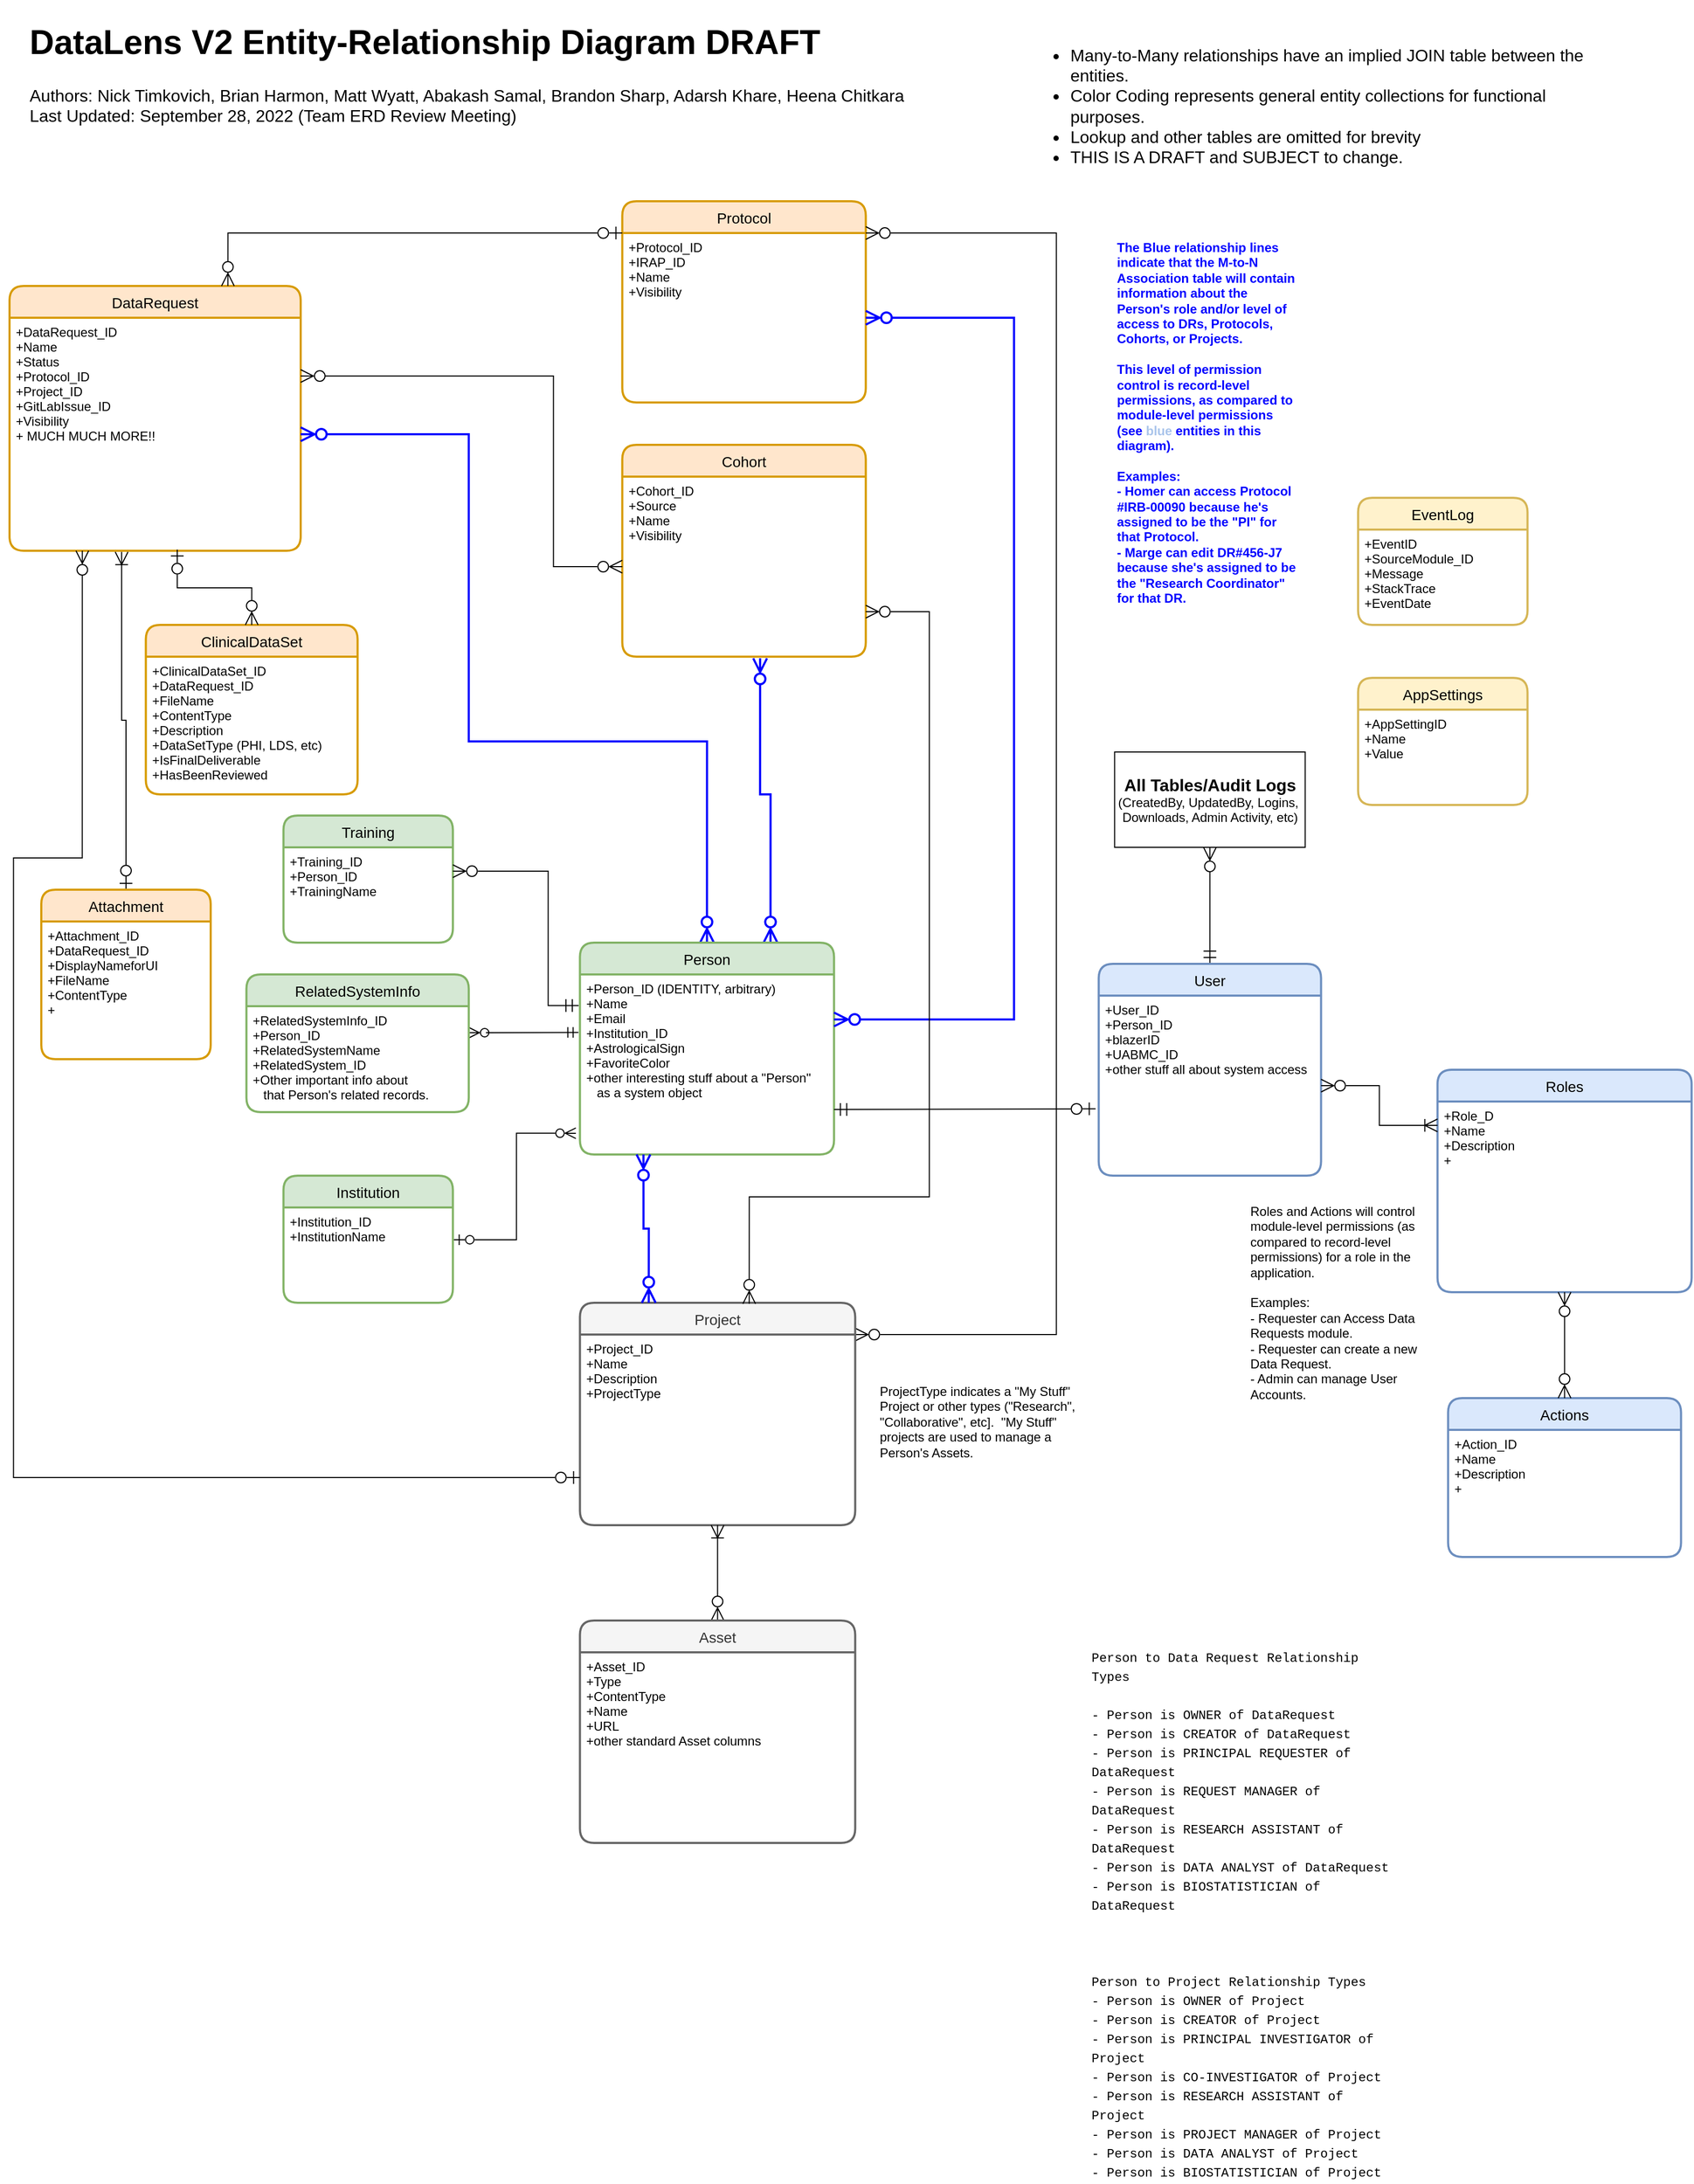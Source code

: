 <mxfile version="20.6.0" type="github" pages="3">
  <diagram name="Simplified" id="1aNk9hnZOlQ7_WjEDchH">
    <mxGraphModel dx="1421" dy="777" grid="1" gridSize="10" guides="1" tooltips="1" connect="1" arrows="1" fold="1" page="1" pageScale="1" pageWidth="850" pageHeight="1100" math="0" shadow="0">
      <root>
        <mxCell id="ScCZQf0IAp3NMGlHaYm5-0" />
        <mxCell id="ScCZQf0IAp3NMGlHaYm5-1" parent="ScCZQf0IAp3NMGlHaYm5-0" />
        <mxCell id="ScCZQf0IAp3NMGlHaYm5-2" value="DataRequest" style="swimlane;childLayout=stackLayout;horizontal=1;startSize=30;horizontalStack=0;rounded=1;fontSize=14;fontStyle=0;strokeWidth=2;resizeParent=0;resizeLast=1;shadow=0;dashed=0;align=center;fillColor=#ffe6cc;strokeColor=#d79b00;" parent="ScCZQf0IAp3NMGlHaYm5-1" vertex="1">
          <mxGeometry x="60" y="290" width="275" height="250" as="geometry" />
        </mxCell>
        <mxCell id="ScCZQf0IAp3NMGlHaYm5-3" value="+DataRequest_ID&#xa;+Name&#xa;+Status&#xa;+Protocol_ID&#xa;+Project_ID&#xa;+GitLabIssue_ID&#xa;+Visibility&#xa;+ MUCH MUCH MORE!!" style="align=left;strokeColor=none;fillColor=none;spacingLeft=4;fontSize=12;verticalAlign=top;resizable=0;rotatable=0;part=1;" parent="ScCZQf0IAp3NMGlHaYm5-2" vertex="1">
          <mxGeometry y="30" width="275" height="220" as="geometry" />
        </mxCell>
        <mxCell id="ScCZQf0IAp3NMGlHaYm5-4" value="Protocol" style="swimlane;childLayout=stackLayout;horizontal=1;startSize=30;horizontalStack=0;rounded=1;fontSize=14;fontStyle=0;strokeWidth=2;resizeParent=0;resizeLast=1;shadow=0;dashed=0;align=center;fillColor=#ffe6cc;strokeColor=#d79b00;" parent="ScCZQf0IAp3NMGlHaYm5-1" vertex="1">
          <mxGeometry x="638.75" y="210" width="230" height="190" as="geometry" />
        </mxCell>
        <mxCell id="ScCZQf0IAp3NMGlHaYm5-5" value="+Protocol_ID&#xa;+IRAP_ID&#xa;+Name&#xa;+Visibility" style="align=left;strokeColor=none;fillColor=none;spacingLeft=4;fontSize=12;verticalAlign=top;resizable=0;rotatable=0;part=1;" parent="ScCZQf0IAp3NMGlHaYm5-4" vertex="1">
          <mxGeometry y="30" width="230" height="160" as="geometry" />
        </mxCell>
        <mxCell id="ScCZQf0IAp3NMGlHaYm5-6" value="Cohort" style="swimlane;childLayout=stackLayout;horizontal=1;startSize=30;horizontalStack=0;rounded=1;fontSize=14;fontStyle=0;strokeWidth=2;resizeParent=0;resizeLast=1;shadow=0;dashed=0;align=center;fillColor=#ffe6cc;strokeColor=#d79b00;" parent="ScCZQf0IAp3NMGlHaYm5-1" vertex="1">
          <mxGeometry x="638.75" y="440" width="230" height="200" as="geometry" />
        </mxCell>
        <mxCell id="ScCZQf0IAp3NMGlHaYm5-7" value="+Cohort_ID&#xa;+Source&#xa;+Name&#xa;+Visibility" style="align=left;strokeColor=none;fillColor=none;spacingLeft=4;fontSize=12;verticalAlign=top;resizable=0;rotatable=0;part=1;" parent="ScCZQf0IAp3NMGlHaYm5-6" vertex="1">
          <mxGeometry y="30" width="230" height="170" as="geometry" />
        </mxCell>
        <mxCell id="ScCZQf0IAp3NMGlHaYm5-8" style="edgeStyle=orthogonalEdgeStyle;rounded=0;orthogonalLoop=1;jettySize=auto;html=1;exitX=0.5;exitY=0;exitDx=0;exitDy=0;entryX=1;entryY=0.5;entryDx=0;entryDy=0;startArrow=ERzeroToMany;startFill=0;endArrow=ERzeroToMany;endFill=0;endSize=10;startSize=10;strokeWidth=2;strokeColor=#0000FF;" parent="ScCZQf0IAp3NMGlHaYm5-1" source="ScCZQf0IAp3NMGlHaYm5-10" target="ScCZQf0IAp3NMGlHaYm5-3" edge="1">
          <mxGeometry relative="1" as="geometry">
            <mxPoint x="718.75" y="820" as="targetPoint" />
            <Array as="points">
              <mxPoint x="718.75" y="720" />
              <mxPoint x="493.75" y="720" />
              <mxPoint x="493.75" y="430" />
            </Array>
          </mxGeometry>
        </mxCell>
        <mxCell id="ScCZQf0IAp3NMGlHaYm5-9" style="edgeStyle=orthogonalEdgeStyle;rounded=0;orthogonalLoop=1;jettySize=auto;html=1;exitX=0.75;exitY=0;exitDx=0;exitDy=0;entryX=0.566;entryY=1.009;entryDx=0;entryDy=0;startArrow=ERzeroToMany;startFill=0;endArrow=ERzeroToMany;endFill=0;entryPerimeter=0;endSize=10;startSize=10;strokeColor=#0000FF;strokeWidth=2;" parent="ScCZQf0IAp3NMGlHaYm5-1" source="ScCZQf0IAp3NMGlHaYm5-10" target="ScCZQf0IAp3NMGlHaYm5-7" edge="1">
          <mxGeometry relative="1" as="geometry">
            <mxPoint x="1068.75" y="580" as="targetPoint" />
            <Array as="points">
              <mxPoint x="778.75" y="770" />
              <mxPoint x="768.75" y="770" />
            </Array>
          </mxGeometry>
        </mxCell>
        <mxCell id="ScCZQf0IAp3NMGlHaYm5-10" value="Person" style="swimlane;childLayout=stackLayout;horizontal=1;startSize=30;horizontalStack=0;rounded=1;fontSize=14;fontStyle=0;strokeWidth=2;resizeParent=0;resizeLast=1;shadow=0;dashed=0;align=center;fillColor=#d5e8d4;strokeColor=#82b366;" parent="ScCZQf0IAp3NMGlHaYm5-1" vertex="1">
          <mxGeometry x="598.75" y="910" width="240" height="200" as="geometry" />
        </mxCell>
        <mxCell id="ScCZQf0IAp3NMGlHaYm5-11" value="+Person_ID (IDENTITY, arbitrary)&#xa;+Name&#xa;+Email&#xa;+Institution_ID&#xa;+AstrologicalSign&#xa;+FavoriteColor&#xa;+other interesting stuff about a &quot;Person&quot; &#xa;   as a system object" style="align=left;strokeColor=none;fillColor=none;spacingLeft=4;fontSize=12;verticalAlign=top;resizable=0;rotatable=0;part=1;" parent="ScCZQf0IAp3NMGlHaYm5-10" vertex="1">
          <mxGeometry y="30" width="240" height="170" as="geometry" />
        </mxCell>
        <mxCell id="ScCZQf0IAp3NMGlHaYm5-12" style="edgeStyle=orthogonalEdgeStyle;rounded=0;orthogonalLoop=1;jettySize=auto;html=1;exitX=0.5;exitY=0;exitDx=0;exitDy=0;startArrow=ERmandOne;startFill=0;endArrow=ERzeroToMany;endFill=0;entryX=0.5;entryY=1;entryDx=0;entryDy=0;endSize=10;startSize=10;" parent="ScCZQf0IAp3NMGlHaYm5-1" source="ScCZQf0IAp3NMGlHaYm5-13" target="ScCZQf0IAp3NMGlHaYm5-31" edge="1">
          <mxGeometry relative="1" as="geometry">
            <mxPoint x="848.75" y="1110" as="targetPoint" />
          </mxGeometry>
        </mxCell>
        <mxCell id="ScCZQf0IAp3NMGlHaYm5-13" value="User" style="swimlane;childLayout=stackLayout;horizontal=1;startSize=30;horizontalStack=0;rounded=1;fontSize=14;fontStyle=0;strokeWidth=2;resizeParent=0;resizeLast=1;shadow=0;dashed=0;align=center;fillColor=#dae8fc;strokeColor=#6c8ebf;" parent="ScCZQf0IAp3NMGlHaYm5-1" vertex="1">
          <mxGeometry x="1088.75" y="930" width="210" height="200" as="geometry" />
        </mxCell>
        <mxCell id="ScCZQf0IAp3NMGlHaYm5-14" value="+User_ID&#xa;+Person_ID&#xa;+blazerID&#xa;+UABMC_ID&#xa;+other stuff all about system access" style="align=left;strokeColor=none;fillColor=none;spacingLeft=4;fontSize=12;verticalAlign=top;resizable=0;rotatable=0;part=1;" parent="ScCZQf0IAp3NMGlHaYm5-13" vertex="1">
          <mxGeometry y="30" width="210" height="170" as="geometry" />
        </mxCell>
        <mxCell id="ScCZQf0IAp3NMGlHaYm5-15" style="edgeStyle=orthogonalEdgeStyle;rounded=0;orthogonalLoop=1;jettySize=auto;html=1;exitX=1;exitY=0;exitDx=0;exitDy=0;entryX=1;entryY=0;entryDx=0;entryDy=0;startArrow=ERzeroToMany;startFill=0;endArrow=ERzeroToMany;endFill=0;endSize=10;startSize=10;" parent="ScCZQf0IAp3NMGlHaYm5-1" source="ScCZQf0IAp3NMGlHaYm5-17" target="ScCZQf0IAp3NMGlHaYm5-5" edge="1">
          <mxGeometry relative="1" as="geometry">
            <Array as="points">
              <mxPoint x="1048.75" y="1280" />
              <mxPoint x="1048.75" y="240" />
            </Array>
            <mxPoint x="1308.75" y="310" as="targetPoint" />
          </mxGeometry>
        </mxCell>
        <mxCell id="ScCZQf0IAp3NMGlHaYm5-16" value="Project" style="swimlane;childLayout=stackLayout;horizontal=1;startSize=30;horizontalStack=0;rounded=1;fontSize=14;fontStyle=0;strokeWidth=2;resizeParent=0;resizeLast=1;shadow=0;dashed=0;align=center;fillColor=#f5f5f5;strokeColor=#666666;fontColor=#333333;" parent="ScCZQf0IAp3NMGlHaYm5-1" vertex="1">
          <mxGeometry x="598.75" y="1250" width="260" height="210" as="geometry" />
        </mxCell>
        <mxCell id="ScCZQf0IAp3NMGlHaYm5-17" value="+Project_ID&#xa;+Name&#xa;+Description&#xa;+ProjectType" style="align=left;strokeColor=none;fillColor=none;spacingLeft=4;fontSize=12;verticalAlign=top;resizable=0;rotatable=0;part=1;" parent="ScCZQf0IAp3NMGlHaYm5-16" vertex="1">
          <mxGeometry y="30" width="260" height="180" as="geometry" />
        </mxCell>
        <mxCell id="ScCZQf0IAp3NMGlHaYm5-18" style="edgeStyle=orthogonalEdgeStyle;rounded=0;orthogonalLoop=1;jettySize=auto;html=1;exitX=0;exitY=0;exitDx=0;exitDy=0;entryX=0.75;entryY=0;entryDx=0;entryDy=0;startArrow=ERzeroToOne;startFill=0;endArrow=ERzeroToMany;endFill=0;strokeWidth=1;endSize=10;startSize=10;" parent="ScCZQf0IAp3NMGlHaYm5-1" source="ScCZQf0IAp3NMGlHaYm5-5" target="ScCZQf0IAp3NMGlHaYm5-2" edge="1">
          <mxGeometry relative="1" as="geometry">
            <Array as="points">
              <mxPoint x="266.75" y="240" />
            </Array>
          </mxGeometry>
        </mxCell>
        <mxCell id="ScCZQf0IAp3NMGlHaYm5-19" style="edgeStyle=orthogonalEdgeStyle;rounded=0;orthogonalLoop=1;jettySize=auto;html=1;startArrow=ERzeroToMany;startFill=0;endArrow=ERzeroToOne;endFill=0;entryX=0;entryY=0.75;entryDx=0;entryDy=0;exitX=0.25;exitY=1;exitDx=0;exitDy=0;endSize=10;startSize=10;" parent="ScCZQf0IAp3NMGlHaYm5-1" source="ScCZQf0IAp3NMGlHaYm5-3" target="ScCZQf0IAp3NMGlHaYm5-17" edge="1">
          <mxGeometry relative="1" as="geometry">
            <Array as="points">
              <mxPoint x="128.75" y="830" />
              <mxPoint x="63.75" y="830" />
              <mxPoint x="63.75" y="1415" />
            </Array>
            <mxPoint x="278.75" y="760" as="sourcePoint" />
            <mxPoint x="698.75" y="1550" as="targetPoint" />
          </mxGeometry>
        </mxCell>
        <mxCell id="ScCZQf0IAp3NMGlHaYm5-20" style="edgeStyle=orthogonalEdgeStyle;rounded=0;orthogonalLoop=1;jettySize=auto;html=1;exitX=1;exitY=0.75;exitDx=0;exitDy=0;startArrow=ERmandOne;startFill=0;endArrow=ERzeroToOne;endFill=0;entryX=-0.014;entryY=0.629;entryDx=0;entryDy=0;entryPerimeter=0;endSize=10;startSize=10;" parent="ScCZQf0IAp3NMGlHaYm5-1" source="ScCZQf0IAp3NMGlHaYm5-11" target="ScCZQf0IAp3NMGlHaYm5-14" edge="1">
          <mxGeometry relative="1" as="geometry">
            <mxPoint x="978.75" y="1110" as="targetPoint" />
            <Array as="points">
              <mxPoint x="1085.75" y="1068" />
            </Array>
          </mxGeometry>
        </mxCell>
        <mxCell id="ScCZQf0IAp3NMGlHaYm5-21" style="edgeStyle=orthogonalEdgeStyle;rounded=0;orthogonalLoop=1;jettySize=auto;html=1;exitX=0.5;exitY=0;exitDx=0;exitDy=0;startArrow=ERzeroToMany;startFill=0;endArrow=ERoneToMany;endFill=0;entryX=0.5;entryY=1;entryDx=0;entryDy=0;endSize=10;startSize=10;" parent="ScCZQf0IAp3NMGlHaYm5-1" source="ScCZQf0IAp3NMGlHaYm5-22" target="ScCZQf0IAp3NMGlHaYm5-17" edge="1">
          <mxGeometry relative="1" as="geometry">
            <mxPoint x="898.75" y="1940" as="targetPoint" />
          </mxGeometry>
        </mxCell>
        <mxCell id="ScCZQf0IAp3NMGlHaYm5-22" value="Asset" style="swimlane;childLayout=stackLayout;horizontal=1;startSize=30;horizontalStack=0;rounded=1;fontSize=14;fontStyle=0;strokeWidth=2;resizeParent=0;resizeLast=1;shadow=0;dashed=0;align=center;fillColor=#f5f5f5;strokeColor=#666666;fontColor=#333333;" parent="ScCZQf0IAp3NMGlHaYm5-1" vertex="1">
          <mxGeometry x="598.75" y="1550" width="260" height="210" as="geometry" />
        </mxCell>
        <mxCell id="ScCZQf0IAp3NMGlHaYm5-23" value="+Asset_ID&#xa;+Type&#xa;+ContentType&#xa;+Name&#xa;+URL&#xa;+other standard Asset columns" style="align=left;strokeColor=none;fillColor=none;spacingLeft=4;fontSize=12;verticalAlign=top;resizable=0;rotatable=0;part=1;" parent="ScCZQf0IAp3NMGlHaYm5-22" vertex="1">
          <mxGeometry y="30" width="260" height="180" as="geometry" />
        </mxCell>
        <mxCell id="ScCZQf0IAp3NMGlHaYm5-24" style="edgeStyle=orthogonalEdgeStyle;rounded=0;orthogonalLoop=1;jettySize=auto;html=1;exitX=1;exitY=0.25;exitDx=0;exitDy=0;entryX=1;entryY=0.5;entryDx=0;entryDy=0;startArrow=ERzeroToMany;startFill=0;endArrow=ERzeroToMany;endFill=0;endSize=10;startSize=10;strokeColor=#0000FF;strokeWidth=2;" parent="ScCZQf0IAp3NMGlHaYm5-1" source="ScCZQf0IAp3NMGlHaYm5-11" target="ScCZQf0IAp3NMGlHaYm5-5" edge="1">
          <mxGeometry relative="1" as="geometry">
            <Array as="points">
              <mxPoint x="1008.75" y="983" />
              <mxPoint x="1008.75" y="320" />
            </Array>
            <mxPoint x="1158.75" y="62.5" as="targetPoint" />
          </mxGeometry>
        </mxCell>
        <mxCell id="ScCZQf0IAp3NMGlHaYm5-29" style="edgeStyle=orthogonalEdgeStyle;rounded=0;orthogonalLoop=1;jettySize=auto;html=1;exitX=0;exitY=0.5;exitDx=0;exitDy=0;entryX=1;entryY=0.25;entryDx=0;entryDy=0;startArrow=ERzeroToMany;startFill=0;endArrow=ERzeroToMany;endFill=0;endSize=10;startSize=10;" parent="ScCZQf0IAp3NMGlHaYm5-1" source="ScCZQf0IAp3NMGlHaYm5-7" target="ScCZQf0IAp3NMGlHaYm5-3" edge="1">
          <mxGeometry relative="1" as="geometry">
            <Array as="points">
              <mxPoint x="573.75" y="555" />
              <mxPoint x="573.75" y="375" />
            </Array>
            <mxPoint x="378.75" y="516.02" as="sourcePoint" />
          </mxGeometry>
        </mxCell>
        <mxCell id="ScCZQf0IAp3NMGlHaYm5-30" style="edgeStyle=orthogonalEdgeStyle;rounded=0;orthogonalLoop=1;jettySize=auto;html=1;entryX=0.25;entryY=1;entryDx=0;entryDy=0;startArrow=ERzeroToMany;startFill=0;endArrow=ERzeroToMany;endFill=0;exitX=0.25;exitY=0;exitDx=0;exitDy=0;endSize=10;startSize=10;strokeColor=#0000FF;strokeWidth=2;" parent="ScCZQf0IAp3NMGlHaYm5-1" source="ScCZQf0IAp3NMGlHaYm5-16" target="ScCZQf0IAp3NMGlHaYm5-11" edge="1">
          <mxGeometry relative="1" as="geometry">
            <mxPoint x="778.75" y="1560" as="sourcePoint" />
            <Array as="points">
              <mxPoint x="663.75" y="1180" />
              <mxPoint x="658.75" y="1180" />
            </Array>
          </mxGeometry>
        </mxCell>
        <mxCell id="ScCZQf0IAp3NMGlHaYm5-31" value="&lt;font style=&quot;font-size: 16px;&quot;&gt;&lt;b&gt;All Tables/Audit Logs&lt;/b&gt;&lt;/font&gt;&lt;br&gt;(CreatedBy, UpdatedBy, Logins,&amp;nbsp;&lt;br&gt;Downloads, Admin Activity, etc)" style="whiteSpace=wrap;html=1;align=center;" parent="ScCZQf0IAp3NMGlHaYm5-1" vertex="1">
          <mxGeometry x="1103.75" y="730" width="180" height="90" as="geometry" />
        </mxCell>
        <mxCell id="ScCZQf0IAp3NMGlHaYm5-37" style="edgeStyle=orthogonalEdgeStyle;rounded=0;orthogonalLoop=1;jettySize=auto;html=1;entryX=1;entryY=0.75;entryDx=0;entryDy=0;startArrow=ERzeroToMany;startFill=0;endArrow=ERzeroToMany;endFill=0;exitX=0.615;exitY=0.005;exitDx=0;exitDy=0;exitPerimeter=0;endSize=10;startSize=10;" parent="ScCZQf0IAp3NMGlHaYm5-1" source="ScCZQf0IAp3NMGlHaYm5-16" target="ScCZQf0IAp3NMGlHaYm5-7" edge="1">
          <mxGeometry relative="1" as="geometry">
            <Array as="points">
              <mxPoint x="758.75" y="1150" />
              <mxPoint x="928.75" y="1150" />
              <mxPoint x="928.75" y="598" />
            </Array>
            <mxPoint x="888.75" y="1560" as="sourcePoint" />
            <mxPoint x="1028.75" y="752.5" as="targetPoint" />
          </mxGeometry>
        </mxCell>
        <mxCell id="ScCZQf0IAp3NMGlHaYm5-38" value="ClinicalDataSet" style="swimlane;childLayout=stackLayout;horizontal=1;startSize=30;horizontalStack=0;rounded=1;fontSize=14;fontStyle=0;strokeWidth=2;resizeParent=0;resizeLast=1;shadow=0;dashed=0;align=center;fillColor=#ffe6cc;strokeColor=#d79b00;" parent="ScCZQf0IAp3NMGlHaYm5-1" vertex="1">
          <mxGeometry x="188.75" y="610" width="200" height="160" as="geometry" />
        </mxCell>
        <mxCell id="ScCZQf0IAp3NMGlHaYm5-39" value="+ClinicalDataSet_ID&#xa;+DataRequest_ID&#xa;+FileName&#xa;+ContentType&#xa;+Description&#xa;+DataSetType (PHI, LDS, etc)&#xa;+IsFinalDeliverable&#xa;+HasBeenReviewed" style="align=left;strokeColor=none;fillColor=none;spacingLeft=4;fontSize=12;verticalAlign=top;resizable=0;rotatable=0;part=1;" parent="ScCZQf0IAp3NMGlHaYm5-38" vertex="1">
          <mxGeometry y="30" width="200" height="130" as="geometry" />
        </mxCell>
        <mxCell id="ScCZQf0IAp3NMGlHaYm5-40" style="edgeStyle=orthogonalEdgeStyle;rounded=0;orthogonalLoop=1;jettySize=auto;html=1;entryX=0.5;entryY=0;entryDx=0;entryDy=0;startArrow=ERzeroToOne;startFill=0;endArrow=ERzeroToMany;endFill=0;endSize=10;startSize=10;exitX=0.576;exitY=0.995;exitDx=0;exitDy=0;exitPerimeter=0;" parent="ScCZQf0IAp3NMGlHaYm5-1" source="ScCZQf0IAp3NMGlHaYm5-3" target="ScCZQf0IAp3NMGlHaYm5-38" edge="1">
          <mxGeometry relative="1" as="geometry" />
        </mxCell>
        <mxCell id="ScCZQf0IAp3NMGlHaYm5-43" value="EventLog" style="swimlane;childLayout=stackLayout;horizontal=1;startSize=30;horizontalStack=0;rounded=1;fontSize=14;fontStyle=0;strokeWidth=2;resizeParent=0;resizeLast=1;shadow=0;dashed=0;align=center;fillColor=#fff2cc;strokeColor=#d6b656;" parent="ScCZQf0IAp3NMGlHaYm5-1" vertex="1">
          <mxGeometry x="1333.75" y="490" width="160" height="120" as="geometry" />
        </mxCell>
        <mxCell id="ScCZQf0IAp3NMGlHaYm5-44" value="+EventID&#xa;+SourceModule_ID&#xa;+Message&#xa;+StackTrace&#xa;+EventDate" style="align=left;strokeColor=none;fillColor=none;spacingLeft=4;fontSize=12;verticalAlign=top;resizable=0;rotatable=0;part=1;" parent="ScCZQf0IAp3NMGlHaYm5-43" vertex="1">
          <mxGeometry y="30" width="160" height="90" as="geometry" />
        </mxCell>
        <mxCell id="ScCZQf0IAp3NMGlHaYm5-45" value="AppSettings" style="swimlane;childLayout=stackLayout;horizontal=1;startSize=30;horizontalStack=0;rounded=1;fontSize=14;fontStyle=0;strokeWidth=2;resizeParent=0;resizeLast=1;shadow=0;dashed=0;align=center;fillColor=#fff2cc;strokeColor=#d6b656;" parent="ScCZQf0IAp3NMGlHaYm5-1" vertex="1">
          <mxGeometry x="1333.75" y="660" width="160" height="120" as="geometry" />
        </mxCell>
        <mxCell id="ScCZQf0IAp3NMGlHaYm5-46" value="+AppSettingID&#xa;+Name&#xa;+Value" style="align=left;strokeColor=none;fillColor=none;spacingLeft=4;fontSize=12;verticalAlign=top;resizable=0;rotatable=0;part=1;" parent="ScCZQf0IAp3NMGlHaYm5-45" vertex="1">
          <mxGeometry y="30" width="160" height="90" as="geometry" />
        </mxCell>
        <mxCell id="ScCZQf0IAp3NMGlHaYm5-49" value="Institution" style="swimlane;childLayout=stackLayout;horizontal=1;startSize=30;horizontalStack=0;rounded=1;fontSize=14;fontStyle=0;strokeWidth=2;resizeParent=0;resizeLast=1;shadow=0;dashed=0;align=center;fillColor=#d5e8d4;strokeColor=#82b366;" parent="ScCZQf0IAp3NMGlHaYm5-1" vertex="1">
          <mxGeometry x="318.75" y="1130" width="160" height="120" as="geometry" />
        </mxCell>
        <mxCell id="ScCZQf0IAp3NMGlHaYm5-50" value="+Institution_ID&#xa;+InstitutionName" style="align=left;strokeColor=none;fillColor=none;spacingLeft=4;fontSize=12;verticalAlign=top;resizable=0;rotatable=0;part=1;" parent="ScCZQf0IAp3NMGlHaYm5-49" vertex="1">
          <mxGeometry y="30" width="160" height="90" as="geometry" />
        </mxCell>
        <mxCell id="ScCZQf0IAp3NMGlHaYm5-51" style="edgeStyle=orthogonalEdgeStyle;rounded=0;orthogonalLoop=1;jettySize=auto;html=1;exitX=-0.016;exitY=0.882;exitDx=0;exitDy=0;entryX=1.006;entryY=0.339;entryDx=0;entryDy=0;entryPerimeter=0;endArrow=ERzeroToOne;endFill=0;startArrow=ERzeroToMany;startFill=0;endSize=8;startSize=8;exitPerimeter=0;" parent="ScCZQf0IAp3NMGlHaYm5-1" source="ScCZQf0IAp3NMGlHaYm5-11" target="ScCZQf0IAp3NMGlHaYm5-50" edge="1">
          <mxGeometry relative="1" as="geometry">
            <mxPoint x="353.75" y="1222.5" as="sourcePoint" />
          </mxGeometry>
        </mxCell>
        <mxCell id="ScCZQf0IAp3NMGlHaYm5-52" value="Training" style="swimlane;childLayout=stackLayout;horizontal=1;startSize=30;horizontalStack=0;rounded=1;fontSize=14;fontStyle=0;strokeWidth=2;resizeParent=0;resizeLast=1;shadow=0;dashed=0;align=center;fillColor=#d5e8d4;strokeColor=#82b366;" parent="ScCZQf0IAp3NMGlHaYm5-1" vertex="1">
          <mxGeometry x="318.75" y="790" width="160" height="120" as="geometry" />
        </mxCell>
        <mxCell id="ScCZQf0IAp3NMGlHaYm5-53" value="+Training_ID&#xa;+Person_ID&#xa;+TrainingName" style="align=left;strokeColor=none;fillColor=none;spacingLeft=4;fontSize=12;verticalAlign=top;resizable=0;rotatable=0;part=1;" parent="ScCZQf0IAp3NMGlHaYm5-52" vertex="1">
          <mxGeometry y="30" width="160" height="90" as="geometry" />
        </mxCell>
        <mxCell id="ScCZQf0IAp3NMGlHaYm5-54" style="edgeStyle=orthogonalEdgeStyle;rounded=0;orthogonalLoop=1;jettySize=auto;html=1;exitX=1;exitY=0.25;exitDx=0;exitDy=0;entryX=-0.005;entryY=0.173;entryDx=0;entryDy=0;entryPerimeter=0;startArrow=ERzeroToMany;startFill=0;endArrow=ERmandOne;endFill=0;endSize=10;startSize=10;" parent="ScCZQf0IAp3NMGlHaYm5-1" source="ScCZQf0IAp3NMGlHaYm5-53" target="ScCZQf0IAp3NMGlHaYm5-11" edge="1">
          <mxGeometry relative="1" as="geometry">
            <Array as="points">
              <mxPoint x="568.75" y="842" />
              <mxPoint x="568.75" y="969" />
            </Array>
          </mxGeometry>
        </mxCell>
        <mxCell id="ScCZQf0IAp3NMGlHaYm5-55" style="edgeStyle=orthogonalEdgeStyle;rounded=0;orthogonalLoop=1;jettySize=auto;html=1;entryX=-0.006;entryY=0.322;entryDx=0;entryDy=0;entryPerimeter=0;startArrow=ERzeroToMany;startFill=0;endArrow=ERmandOne;endFill=0;exitX=1;exitY=0.25;exitDx=0;exitDy=0;endSize=8;startSize=8;" parent="ScCZQf0IAp3NMGlHaYm5-1" source="ScCZQf0IAp3NMGlHaYm5-57" target="ScCZQf0IAp3NMGlHaYm5-11" edge="1">
          <mxGeometry relative="1" as="geometry">
            <mxPoint x="523.75" y="1040" as="sourcePoint" />
            <Array as="points">
              <mxPoint x="510" y="995" />
              <mxPoint x="510" y="995" />
            </Array>
          </mxGeometry>
        </mxCell>
        <mxCell id="ScCZQf0IAp3NMGlHaYm5-56" value="RelatedSystemInfo" style="swimlane;childLayout=stackLayout;horizontal=1;startSize=30;horizontalStack=0;rounded=1;fontSize=14;fontStyle=0;strokeWidth=2;resizeParent=0;resizeLast=1;shadow=0;dashed=0;align=center;fillColor=#d5e8d4;strokeColor=#82b366;" parent="ScCZQf0IAp3NMGlHaYm5-1" vertex="1">
          <mxGeometry x="283.75" y="940" width="210" height="130" as="geometry" />
        </mxCell>
        <mxCell id="ScCZQf0IAp3NMGlHaYm5-57" value="+RelatedSystemInfo_ID&#xa;+Person_ID&#xa;+RelatedSystemName&#xa;+RelatedSystem_ID&#xa;+Other important info about &#xa;   that Person&#39;s related records." style="align=left;strokeColor=none;fillColor=none;spacingLeft=4;fontSize=12;verticalAlign=top;resizable=0;rotatable=0;part=1;" parent="ScCZQf0IAp3NMGlHaYm5-56" vertex="1">
          <mxGeometry y="30" width="210" height="100" as="geometry" />
        </mxCell>
        <mxCell id="ScCZQf0IAp3NMGlHaYm5-58" value="Roles" style="swimlane;childLayout=stackLayout;horizontal=1;startSize=30;horizontalStack=0;rounded=1;fontSize=14;fontStyle=0;strokeWidth=2;resizeParent=0;resizeLast=1;shadow=0;dashed=0;align=center;fillColor=#dae8fc;strokeColor=#6c8ebf;" parent="ScCZQf0IAp3NMGlHaYm5-1" vertex="1">
          <mxGeometry x="1408.75" y="1030" width="240" height="210" as="geometry" />
        </mxCell>
        <mxCell id="ScCZQf0IAp3NMGlHaYm5-59" value="+Role_D&#xa;+Name&#xa;+Description&#xa;+" style="align=left;strokeColor=none;fillColor=none;spacingLeft=4;fontSize=12;verticalAlign=top;resizable=0;rotatable=0;part=1;" parent="ScCZQf0IAp3NMGlHaYm5-58" vertex="1">
          <mxGeometry y="30" width="240" height="180" as="geometry" />
        </mxCell>
        <mxCell id="ScCZQf0IAp3NMGlHaYm5-60" style="edgeStyle=orthogonalEdgeStyle;rounded=0;orthogonalLoop=1;jettySize=auto;html=1;exitX=1;exitY=0.5;exitDx=0;exitDy=0;entryX=0;entryY=0.25;entryDx=0;entryDy=0;startArrow=ERzeroToMany;startFill=0;endArrow=ERoneToMany;endFill=0;endSize=10;startSize=10;" parent="ScCZQf0IAp3NMGlHaYm5-1" source="ScCZQf0IAp3NMGlHaYm5-14" target="ScCZQf0IAp3NMGlHaYm5-58" edge="1">
          <mxGeometry relative="1" as="geometry" />
        </mxCell>
        <mxCell id="ScCZQf0IAp3NMGlHaYm5-63" value="Actions" style="swimlane;childLayout=stackLayout;horizontal=1;startSize=30;horizontalStack=0;rounded=1;fontSize=14;fontStyle=0;strokeWidth=2;resizeParent=0;resizeLast=1;shadow=0;dashed=0;align=center;fillColor=#dae8fc;strokeColor=#6c8ebf;" parent="ScCZQf0IAp3NMGlHaYm5-1" vertex="1">
          <mxGeometry x="1418.75" y="1340" width="220" height="150" as="geometry" />
        </mxCell>
        <mxCell id="ScCZQf0IAp3NMGlHaYm5-64" value="+Action_ID&#xa;+Name&#xa;+Description&#xa;+" style="align=left;strokeColor=none;fillColor=none;spacingLeft=4;fontSize=12;verticalAlign=top;resizable=0;rotatable=0;part=1;" parent="ScCZQf0IAp3NMGlHaYm5-63" vertex="1">
          <mxGeometry y="30" width="220" height="120" as="geometry" />
        </mxCell>
        <mxCell id="ScCZQf0IAp3NMGlHaYm5-68" style="edgeStyle=orthogonalEdgeStyle;rounded=0;orthogonalLoop=1;jettySize=auto;html=1;exitX=0.5;exitY=1;exitDx=0;exitDy=0;entryX=0.5;entryY=0;entryDx=0;entryDy=0;startArrow=ERzeroToMany;startFill=0;endArrow=ERzeroToMany;endFill=0;endSize=10;startSize=10;" parent="ScCZQf0IAp3NMGlHaYm5-1" source="ScCZQf0IAp3NMGlHaYm5-59" target="ScCZQf0IAp3NMGlHaYm5-63" edge="1">
          <mxGeometry relative="1" as="geometry" />
        </mxCell>
        <mxCell id="ScCZQf0IAp3NMGlHaYm5-69" value="&lt;h1&gt;DataLens V2 Entity-Relationship Diagram DRAFT&lt;/h1&gt;&lt;p&gt;Authors: Nick Timkovich, Brian Harmon, Matt Wyatt, Abakash Samal, Brandon Sharp, Adarsh Khare, Heena Chitkara&lt;br&gt;Last Updated: September 28, 2022 (Team ERD Review Meeting)&lt;/p&gt;" style="text;html=1;strokeColor=none;fillColor=none;spacing=5;spacingTop=-20;whiteSpace=wrap;overflow=hidden;rounded=0;fontSize=16;" parent="ScCZQf0IAp3NMGlHaYm5-1" vertex="1">
          <mxGeometry x="73.75" y="30" width="876.25" height="120" as="geometry" />
        </mxCell>
        <mxCell id="ScCZQf0IAp3NMGlHaYm5-70" value="&lt;ul&gt;&lt;li&gt;Many-to-Many relationships have an implied JOIN table between the entities.&lt;/li&gt;&lt;li&gt;Color Coding represents general entity collections for functional purposes.&lt;/li&gt;&lt;li&gt;Lookup and other tables are omitted for brevity&lt;/li&gt;&lt;li&gt;THIS IS A DRAFT and SUBJECT to change.&lt;/li&gt;&lt;/ul&gt;" style="text;html=1;strokeColor=none;fillColor=none;align=left;verticalAlign=top;whiteSpace=wrap;rounded=0;fontSize=16;" parent="ScCZQf0IAp3NMGlHaYm5-1" vertex="1">
          <mxGeometry x="1020" y="40" width="530" height="150" as="geometry" />
        </mxCell>
        <mxCell id="ScCZQf0IAp3NMGlHaYm5-71" style="edgeStyle=orthogonalEdgeStyle;rounded=0;orthogonalLoop=1;jettySize=auto;html=1;exitX=0.5;exitY=0;exitDx=0;exitDy=0;startArrow=ERzeroToOne;startFill=0;entryX=0.385;entryY=1.005;entryDx=0;entryDy=0;entryPerimeter=0;endArrow=ERoneToMany;endFill=0;endSize=10;startSize=10;" parent="ScCZQf0IAp3NMGlHaYm5-1" source="ScCZQf0IAp3NMGlHaYm5-72" target="ScCZQf0IAp3NMGlHaYm5-3" edge="1">
          <mxGeometry relative="1" as="geometry" />
        </mxCell>
        <mxCell id="ScCZQf0IAp3NMGlHaYm5-72" value="Attachment" style="swimlane;childLayout=stackLayout;horizontal=1;startSize=30;horizontalStack=0;rounded=1;fontSize=14;fontStyle=0;strokeWidth=2;resizeParent=0;resizeLast=1;shadow=0;dashed=0;align=center;fillColor=#ffe6cc;strokeColor=#d79b00;" parent="ScCZQf0IAp3NMGlHaYm5-1" vertex="1">
          <mxGeometry x="90" y="860" width="160" height="160" as="geometry" />
        </mxCell>
        <mxCell id="ScCZQf0IAp3NMGlHaYm5-73" value="+Attachment_ID&#xa;+DataRequest_ID&#xa;+DisplayNameforUI&#xa;+FileName&#xa;+ContentType&#xa;+" style="align=left;strokeColor=none;fillColor=none;spacingLeft=4;fontSize=12;verticalAlign=top;resizable=0;rotatable=0;part=1;" parent="ScCZQf0IAp3NMGlHaYm5-72" vertex="1">
          <mxGeometry y="30" width="160" height="130" as="geometry" />
        </mxCell>
        <mxCell id="hKgSFhePXm8vNnnpxbVq-0" value="ProjectType indicates a &quot;My Stuff&quot; Project or other types (&quot;Research&quot;, &quot;Collaborative&quot;, etc].&amp;nbsp; &quot;My Stuff&quot; projects are used to manage a Person&#39;s Assets." style="text;html=1;strokeColor=none;fillColor=none;align=left;verticalAlign=top;whiteSpace=wrap;rounded=0;" parent="ScCZQf0IAp3NMGlHaYm5-1" vertex="1">
          <mxGeometry x="880" y="1320" width="190" height="140" as="geometry" />
        </mxCell>
        <mxCell id="hKgSFhePXm8vNnnpxbVq-1" value="The Blue relationship lines indicate that the M-to-N Association table will contain information about the Person&#39;s role and/or level of access to DRs, Protocols, Cohorts, or Projects.&lt;br&gt;&lt;br&gt;This level of permission control is record-level permissions, as compared to module-level permissions (see &lt;font color=&quot;#a9c4eb&quot;&gt;blue&lt;/font&gt; entities in this diagram).&lt;br&gt;&lt;br&gt;Examples:&lt;br&gt;- Homer can access Protocol #IRB-00090 because he&#39;s assigned to be the &quot;PI&quot; for that Protocol.&lt;br&gt;- Marge can edit DR#456-J7 because she&#39;s assigned to be the &quot;Research Coordinator&quot; for that DR." style="text;html=1;strokeColor=none;fillColor=none;align=left;verticalAlign=top;whiteSpace=wrap;rounded=0;fontColor=#0000FF;fontStyle=1;horizontal=1;" parent="ScCZQf0IAp3NMGlHaYm5-1" vertex="1">
          <mxGeometry x="1103.75" y="240" width="176.25" height="370" as="geometry" />
        </mxCell>
        <mxCell id="hKgSFhePXm8vNnnpxbVq-2" value="Roles and Actions will control module-level permissions (as compared to record-level permissions) for a role in the application.&lt;br&gt;&lt;br&gt;Examples:&amp;nbsp;&lt;br&gt;- Requester can Access Data Requests module.&lt;br&gt;- Requester can create a new Data Request.&lt;br&gt;- Admin can manage User Accounts." style="text;html=1;strokeColor=none;fillColor=none;align=left;verticalAlign=top;whiteSpace=wrap;rounded=0;fontColor=#000000;" parent="ScCZQf0IAp3NMGlHaYm5-1" vertex="1">
          <mxGeometry x="1230" y="1150" width="160" height="235" as="geometry" />
        </mxCell>
        <mxCell id="G7ppJfeImuzxRYfkMiGm-0" value="&lt;div style=&quot;font-family: Menlo, Monaco, &amp;quot;Courier New&amp;quot;, monospace; line-height: 18px;&quot;&gt;&lt;div style=&quot;&quot;&gt;Person to Data Request Relationship Types&lt;/div&gt;&lt;br&gt;&lt;div style=&quot;&quot;&gt;- Person is OWNER of DataRequest&lt;/div&gt;&lt;div style=&quot;&quot;&gt;- Person is CREATOR of DataRequest&lt;/div&gt;&lt;div style=&quot;&quot;&gt;- Person is PRINCIPAL REQUESTER of DataRequest&lt;/div&gt;&lt;div style=&quot;&quot;&gt;- Person is REQUEST MANAGER of DataRequest&lt;/div&gt;&lt;div style=&quot;&quot;&gt;- Person is RESEARCH ASSISTANT of DataRequest&lt;/div&gt;&lt;div style=&quot;&quot;&gt;- Person is DATA ANALYST of DataRequest&lt;/div&gt;&lt;div style=&quot;&quot;&gt;- Person is BIOSTATISTICIAN of DataRequest&lt;/div&gt;&lt;br&gt;&lt;br&gt;&lt;br&gt;&lt;div style=&quot;&quot;&gt;Person to Project Relationship Types&lt;/div&gt;&lt;div style=&quot;&quot;&gt;- Person is OWNER of Project&lt;/div&gt;&lt;div style=&quot;&quot;&gt;- Person is CREATOR of Project&lt;/div&gt;&lt;div style=&quot;&quot;&gt;- Person is PRINCIPAL INVESTIGATOR of Project&lt;/div&gt;&lt;div style=&quot;&quot;&gt;- Person is CO-INVESTIGATOR of Project&lt;/div&gt;&lt;div style=&quot;&quot;&gt;- Person is RESEARCH ASSISTANT of Project&lt;/div&gt;&lt;div style=&quot;&quot;&gt;- Person is PROJECT MANAGER of Project&lt;/div&gt;&lt;div style=&quot;&quot;&gt;- Person is DATA ANALYST of Project&lt;/div&gt;&lt;div style=&quot;&quot;&gt;- Person is BIOSTATISTICIAN of Project&lt;/div&gt;&lt;/div&gt;" style="text;html=1;strokeColor=none;fillColor=none;align=left;verticalAlign=top;whiteSpace=wrap;rounded=0;" parent="ScCZQf0IAp3NMGlHaYm5-1" vertex="1">
          <mxGeometry x="1080" y="1570" width="290" height="250" as="geometry" />
        </mxCell>
      </root>
    </mxGraphModel>
  </diagram>
  <diagram name="Unified Person" id="qztb8kpNZp3xLkgxMMOT">
    <mxGraphModel dx="1654" dy="997" grid="1" gridSize="10" guides="1" tooltips="1" connect="1" arrows="1" fold="1" page="1" pageScale="1" pageWidth="850" pageHeight="1100" math="0" shadow="0">
      <root>
        <mxCell id="9jwT6VfsY7PpqhXGR-KM-0" />
        <mxCell id="9jwT6VfsY7PpqhXGR-KM-1" parent="9jwT6VfsY7PpqhXGR-KM-0" />
        <mxCell id="9jwT6VfsY7PpqhXGR-KM-2" value="DataRequest" style="swimlane;childLayout=stackLayout;horizontal=1;startSize=30;horizontalStack=0;rounded=1;fontSize=14;fontStyle=0;strokeWidth=2;resizeParent=0;resizeLast=1;shadow=0;dashed=0;align=center;fillColor=#ffe6cc;strokeColor=#d79b00;" parent="9jwT6VfsY7PpqhXGR-KM-1" vertex="1">
          <mxGeometry x="60" y="290" width="275" height="250" as="geometry" />
        </mxCell>
        <mxCell id="9jwT6VfsY7PpqhXGR-KM-3" value="+DataRequest_ID&#xa;+Name&#xa;+Status&#xa;+Protocol_ID&#xa;+Project_ID&#xa;+GitLabIssue_ID&#xa;+Visibility&#xa;+ MUCH MUCH MORE!!" style="align=left;strokeColor=none;fillColor=none;spacingLeft=4;fontSize=12;verticalAlign=top;resizable=0;rotatable=0;part=1;" parent="9jwT6VfsY7PpqhXGR-KM-2" vertex="1">
          <mxGeometry y="30" width="275" height="220" as="geometry" />
        </mxCell>
        <mxCell id="9jwT6VfsY7PpqhXGR-KM-4" value="Protocol" style="swimlane;childLayout=stackLayout;horizontal=1;startSize=30;horizontalStack=0;rounded=1;fontSize=14;fontStyle=0;strokeWidth=2;resizeParent=0;resizeLast=1;shadow=0;dashed=0;align=center;fillColor=#ffe6cc;strokeColor=#d79b00;" parent="9jwT6VfsY7PpqhXGR-KM-1" vertex="1">
          <mxGeometry x="638.75" y="160" width="230" height="190" as="geometry" />
        </mxCell>
        <mxCell id="9jwT6VfsY7PpqhXGR-KM-5" value="+Protocol_ID&#xa;+IRAP_ID&#xa;+Name&#xa;+Visibility" style="align=left;strokeColor=none;fillColor=none;spacingLeft=4;fontSize=12;verticalAlign=top;resizable=0;rotatable=0;part=1;" parent="9jwT6VfsY7PpqhXGR-KM-4" vertex="1">
          <mxGeometry y="30" width="230" height="160" as="geometry" />
        </mxCell>
        <mxCell id="9jwT6VfsY7PpqhXGR-KM-6" value="Cohort" style="swimlane;childLayout=stackLayout;horizontal=1;startSize=30;horizontalStack=0;rounded=1;fontSize=14;fontStyle=0;strokeWidth=2;resizeParent=0;resizeLast=1;shadow=0;dashed=0;align=center;fillColor=#ffe6cc;strokeColor=#d79b00;" parent="9jwT6VfsY7PpqhXGR-KM-1" vertex="1">
          <mxGeometry x="638.75" y="400" width="230" height="200" as="geometry" />
        </mxCell>
        <mxCell id="9jwT6VfsY7PpqhXGR-KM-7" value="+Cohort_ID&#xa;+Source&#xa;+Name&#xa;+Visibility" style="align=left;strokeColor=none;fillColor=none;spacingLeft=4;fontSize=12;verticalAlign=top;resizable=0;rotatable=0;part=1;" parent="9jwT6VfsY7PpqhXGR-KM-6" vertex="1">
          <mxGeometry y="30" width="230" height="170" as="geometry" />
        </mxCell>
        <mxCell id="9jwT6VfsY7PpqhXGR-KM-8" style="edgeStyle=orthogonalEdgeStyle;rounded=0;orthogonalLoop=1;jettySize=auto;html=1;exitX=0.5;exitY=0;exitDx=0;exitDy=0;entryX=1;entryY=0.5;entryDx=0;entryDy=0;startArrow=ERoneToMany;startFill=0;endArrow=ERmandOne;endFill=0;endSize=10;startSize=10;strokeWidth=2;strokeColor=#0000FF;" parent="9jwT6VfsY7PpqhXGR-KM-1" source="RqUztPoUdPdi1Sx-PnGn-18" target="9jwT6VfsY7PpqhXGR-KM-3" edge="1">
          <mxGeometry relative="1" as="geometry">
            <mxPoint x="718.75" y="820" as="targetPoint" />
            <Array as="points">
              <mxPoint x="510" y="430" />
            </Array>
          </mxGeometry>
        </mxCell>
        <mxCell id="9jwT6VfsY7PpqhXGR-KM-9" style="edgeStyle=orthogonalEdgeStyle;rounded=0;orthogonalLoop=1;jettySize=auto;html=1;exitX=0;exitY=0.25;exitDx=0;exitDy=0;entryX=0.566;entryY=1.009;entryDx=0;entryDy=0;startArrow=ERzeroToMany;startFill=0;endArrow=ERmandOne;endFill=0;entryPerimeter=0;endSize=10;startSize=10;strokeColor=#0000FF;strokeWidth=2;" parent="9jwT6VfsY7PpqhXGR-KM-1" source="RqUztPoUdPdi1Sx-PnGn-13" target="9jwT6VfsY7PpqhXGR-KM-7" edge="1">
          <mxGeometry relative="1" as="geometry">
            <mxPoint x="1068.75" y="580" as="targetPoint" />
            <Array as="points">
              <mxPoint x="769" y="752" />
            </Array>
          </mxGeometry>
        </mxCell>
        <mxCell id="9jwT6VfsY7PpqhXGR-KM-10" value="Person" style="swimlane;childLayout=stackLayout;horizontal=1;startSize=30;horizontalStack=0;rounded=1;fontSize=14;fontStyle=0;strokeWidth=2;resizeParent=0;resizeLast=1;shadow=0;dashed=0;align=center;fillColor=#d5e8d4;strokeColor=#82b366;" parent="9jwT6VfsY7PpqhXGR-KM-1" vertex="1">
          <mxGeometry x="598.75" y="910" width="240" height="330" as="geometry" />
        </mxCell>
        <mxCell id="9jwT6VfsY7PpqhXGR-KM-11" value="+Person_ID (IDENTITY, arbitrary)&#xa;+Name&#xa;+Email&#xa;+Institution_ID&#xa;+AstrologicalSign&#xa;+FavoriteColor&#xa;+blazerID&#xa;+UABMC_ID&#xa;+other stuff all about system access &#xa;     OR Person-as-entity" style="align=left;strokeColor=none;fillColor=none;spacingLeft=4;fontSize=12;verticalAlign=top;resizable=0;rotatable=0;part=1;" parent="9jwT6VfsY7PpqhXGR-KM-10" vertex="1">
          <mxGeometry y="30" width="240" height="300" as="geometry" />
        </mxCell>
        <mxCell id="9jwT6VfsY7PpqhXGR-KM-12" style="edgeStyle=orthogonalEdgeStyle;rounded=0;orthogonalLoop=1;jettySize=auto;html=1;exitX=1.005;exitY=0.333;exitDx=0;exitDy=0;startArrow=ERmandOne;startFill=0;endArrow=ERzeroToMany;endFill=0;entryX=0.5;entryY=1;entryDx=0;entryDy=0;endSize=10;startSize=10;exitPerimeter=0;" parent="9jwT6VfsY7PpqhXGR-KM-1" source="9jwT6VfsY7PpqhXGR-KM-11" target="9jwT6VfsY7PpqhXGR-KM-27" edge="1">
          <mxGeometry relative="1" as="geometry">
            <mxPoint x="848.75" y="1110" as="targetPoint" />
            <mxPoint x="1193.75" y="930" as="sourcePoint" />
          </mxGeometry>
        </mxCell>
        <mxCell id="9jwT6VfsY7PpqhXGR-KM-15" style="edgeStyle=orthogonalEdgeStyle;rounded=0;orthogonalLoop=1;jettySize=auto;html=1;exitX=1;exitY=0.75;exitDx=0;exitDy=0;entryX=1;entryY=0;entryDx=0;entryDy=0;startArrow=ERzeroToMany;startFill=0;endArrow=ERzeroToMany;endFill=0;endSize=10;startSize=10;strokeColor=#00CC00;strokeWidth=2;" parent="9jwT6VfsY7PpqhXGR-KM-1" source="9jwT6VfsY7PpqhXGR-KM-17" target="9jwT6VfsY7PpqhXGR-KM-5" edge="1">
          <mxGeometry relative="1" as="geometry">
            <Array as="points">
              <mxPoint x="1110" y="1635" />
              <mxPoint x="1110" y="190" />
            </Array>
            <mxPoint x="1308.75" y="310" as="targetPoint" />
          </mxGeometry>
        </mxCell>
        <mxCell id="9jwT6VfsY7PpqhXGR-KM-16" value="Project" style="swimlane;childLayout=stackLayout;horizontal=1;startSize=30;horizontalStack=0;rounded=1;fontSize=14;fontStyle=0;strokeWidth=2;resizeParent=0;resizeLast=1;shadow=0;dashed=0;align=center;fillColor=#f5f5f5;strokeColor=#666666;fontColor=#333333;" parent="9jwT6VfsY7PpqhXGR-KM-1" vertex="1">
          <mxGeometry x="598.75" y="1470" width="260" height="210" as="geometry" />
        </mxCell>
        <mxCell id="9jwT6VfsY7PpqhXGR-KM-17" value="+Project_ID&#xa;+Name&#xa;+Description&#xa;+ProjectType" style="align=left;strokeColor=none;fillColor=none;spacingLeft=4;fontSize=12;verticalAlign=top;resizable=0;rotatable=0;part=1;" parent="9jwT6VfsY7PpqhXGR-KM-16" vertex="1">
          <mxGeometry y="30" width="260" height="180" as="geometry" />
        </mxCell>
        <mxCell id="9jwT6VfsY7PpqhXGR-KM-18" style="edgeStyle=orthogonalEdgeStyle;rounded=0;orthogonalLoop=1;jettySize=auto;html=1;exitX=0;exitY=0;exitDx=0;exitDy=0;entryX=0.75;entryY=0;entryDx=0;entryDy=0;startArrow=ERzeroToOne;startFill=0;endArrow=ERzeroToMany;endFill=0;strokeWidth=2;endSize=10;startSize=10;strokeColor=#00CC00;" parent="9jwT6VfsY7PpqhXGR-KM-1" source="9jwT6VfsY7PpqhXGR-KM-5" target="9jwT6VfsY7PpqhXGR-KM-2" edge="1">
          <mxGeometry relative="1" as="geometry">
            <Array as="points">
              <mxPoint x="266" y="190" />
            </Array>
          </mxGeometry>
        </mxCell>
        <mxCell id="9jwT6VfsY7PpqhXGR-KM-19" style="edgeStyle=orthogonalEdgeStyle;rounded=0;orthogonalLoop=1;jettySize=auto;html=1;startArrow=ERzeroToMany;startFill=0;endArrow=ERzeroToOne;endFill=0;entryX=0;entryY=0.75;entryDx=0;entryDy=0;exitX=0.25;exitY=1;exitDx=0;exitDy=0;endSize=10;startSize=10;strokeWidth=2;strokeColor=#00CC00;" parent="9jwT6VfsY7PpqhXGR-KM-1" source="9jwT6VfsY7PpqhXGR-KM-3" target="9jwT6VfsY7PpqhXGR-KM-17" edge="1">
          <mxGeometry relative="1" as="geometry">
            <Array as="points">
              <mxPoint x="129" y="830" />
              <mxPoint x="64" y="830" />
              <mxPoint x="64" y="1635" />
            </Array>
            <mxPoint x="278.75" y="760" as="sourcePoint" />
            <mxPoint x="698.75" y="1550" as="targetPoint" />
          </mxGeometry>
        </mxCell>
        <mxCell id="9jwT6VfsY7PpqhXGR-KM-21" style="edgeStyle=orthogonalEdgeStyle;rounded=0;orthogonalLoop=1;jettySize=auto;html=1;exitX=0.5;exitY=0;exitDx=0;exitDy=0;startArrow=ERzeroToMany;startFill=0;endArrow=ERoneToMany;endFill=0;entryX=0.5;entryY=1;entryDx=0;entryDy=0;endSize=10;startSize=10;strokeColor=#00CC00;strokeWidth=2;" parent="9jwT6VfsY7PpqhXGR-KM-1" source="9jwT6VfsY7PpqhXGR-KM-22" target="9jwT6VfsY7PpqhXGR-KM-17" edge="1">
          <mxGeometry relative="1" as="geometry">
            <mxPoint x="898.75" y="2160" as="targetPoint" />
          </mxGeometry>
        </mxCell>
        <mxCell id="9jwT6VfsY7PpqhXGR-KM-22" value="Asset" style="swimlane;childLayout=stackLayout;horizontal=1;startSize=30;horizontalStack=0;rounded=1;fontSize=14;fontStyle=0;strokeWidth=2;resizeParent=0;resizeLast=1;shadow=0;dashed=0;align=center;fillColor=#f5f5f5;strokeColor=#666666;fontColor=#333333;" parent="9jwT6VfsY7PpqhXGR-KM-1" vertex="1">
          <mxGeometry x="598.75" y="1770" width="260" height="210" as="geometry" />
        </mxCell>
        <mxCell id="9jwT6VfsY7PpqhXGR-KM-23" value="+Asset_ID&#xa;+Type&#xa;+ContentType&#xa;+Name&#xa;+URL&#xa;+other standard Asset columns" style="align=left;strokeColor=none;fillColor=none;spacingLeft=4;fontSize=12;verticalAlign=top;resizable=0;rotatable=0;part=1;" parent="9jwT6VfsY7PpqhXGR-KM-22" vertex="1">
          <mxGeometry y="30" width="260" height="180" as="geometry" />
        </mxCell>
        <mxCell id="9jwT6VfsY7PpqhXGR-KM-24" style="edgeStyle=orthogonalEdgeStyle;rounded=0;orthogonalLoop=1;jettySize=auto;html=1;exitX=1;exitY=0.25;exitDx=0;exitDy=0;entryX=0.75;entryY=1;entryDx=0;entryDy=0;startArrow=ERmandOne;startFill=0;endArrow=ERzeroToMany;endFill=0;endSize=10;startSize=10;strokeColor=#0000FF;strokeWidth=2;" parent="9jwT6VfsY7PpqhXGR-KM-1" source="9jwT6VfsY7PpqhXGR-KM-11" target="RqUztPoUdPdi1Sx-PnGn-1" edge="1">
          <mxGeometry relative="1" as="geometry">
            <Array as="points">
              <mxPoint x="1040" y="1015" />
            </Array>
            <mxPoint x="1158.75" y="62.5" as="targetPoint" />
          </mxGeometry>
        </mxCell>
        <mxCell id="9jwT6VfsY7PpqhXGR-KM-25" style="edgeStyle=orthogonalEdgeStyle;rounded=0;orthogonalLoop=1;jettySize=auto;html=1;exitX=0;exitY=0.5;exitDx=0;exitDy=0;entryX=1;entryY=0.25;entryDx=0;entryDy=0;startArrow=ERzeroToMany;startFill=0;endArrow=ERzeroToMany;endFill=0;endSize=10;startSize=10;strokeColor=#00CC00;strokeWidth=2;" parent="9jwT6VfsY7PpqhXGR-KM-1" source="9jwT6VfsY7PpqhXGR-KM-7" target="9jwT6VfsY7PpqhXGR-KM-3" edge="1">
          <mxGeometry relative="1" as="geometry">
            <Array as="points">
              <mxPoint x="574" y="515" />
              <mxPoint x="574" y="375" />
            </Array>
            <mxPoint x="378.75" y="516.02" as="sourcePoint" />
          </mxGeometry>
        </mxCell>
        <mxCell id="9jwT6VfsY7PpqhXGR-KM-26" style="edgeStyle=orthogonalEdgeStyle;rounded=0;orthogonalLoop=1;jettySize=auto;html=1;entryX=0.25;entryY=1;entryDx=0;entryDy=0;startArrow=ERzeroToMany;startFill=0;endArrow=ERmandOne;endFill=0;exitX=1;exitY=0;exitDx=0;exitDy=0;endSize=10;startSize=10;strokeColor=#0000FF;strokeWidth=2;" parent="9jwT6VfsY7PpqhXGR-KM-1" source="RqUztPoUdPdi1Sx-PnGn-9" target="9jwT6VfsY7PpqhXGR-KM-11" edge="1">
          <mxGeometry relative="1" as="geometry">
            <mxPoint x="778.75" y="1560" as="sourcePoint" />
            <Array as="points">
              <mxPoint x="659" y="1360" />
            </Array>
          </mxGeometry>
        </mxCell>
        <mxCell id="9jwT6VfsY7PpqhXGR-KM-27" value="&lt;font style=&quot;font-size: 16px;&quot;&gt;&lt;b&gt;All Tables/Audit Logs&lt;/b&gt;&lt;/font&gt;&lt;br&gt;(CreatedBy, UpdatedBy, Logins,&amp;nbsp;&lt;br&gt;Downloads, Admin Activity, etc)" style="whiteSpace=wrap;html=1;align=center;" parent="9jwT6VfsY7PpqhXGR-KM-1" vertex="1">
          <mxGeometry x="1160" y="895" width="180" height="90" as="geometry" />
        </mxCell>
        <mxCell id="9jwT6VfsY7PpqhXGR-KM-28" style="edgeStyle=orthogonalEdgeStyle;rounded=0;orthogonalLoop=1;jettySize=auto;html=1;entryX=1;entryY=0.75;entryDx=0;entryDy=0;startArrow=ERzeroToMany;startFill=0;endArrow=ERzeroToMany;endFill=0;exitX=0.615;exitY=0.005;exitDx=0;exitDy=0;exitPerimeter=0;endSize=10;startSize=10;strokeColor=#00CC00;strokeWidth=2;" parent="9jwT6VfsY7PpqhXGR-KM-1" source="9jwT6VfsY7PpqhXGR-KM-16" target="9jwT6VfsY7PpqhXGR-KM-7" edge="1">
          <mxGeometry relative="1" as="geometry">
            <Array as="points">
              <mxPoint x="759" y="1300" />
              <mxPoint x="1080" y="1300" />
              <mxPoint x="1080" y="558" />
            </Array>
            <mxPoint x="888.75" y="1560" as="sourcePoint" />
            <mxPoint x="1028.75" y="752.5" as="targetPoint" />
          </mxGeometry>
        </mxCell>
        <mxCell id="9jwT6VfsY7PpqhXGR-KM-29" value="ClinicalDataSet" style="swimlane;childLayout=stackLayout;horizontal=1;startSize=30;horizontalStack=0;rounded=1;fontSize=14;fontStyle=0;strokeWidth=2;resizeParent=0;resizeLast=1;shadow=0;dashed=0;align=center;fillColor=#ffe6cc;strokeColor=#d79b00;" parent="9jwT6VfsY7PpqhXGR-KM-1" vertex="1">
          <mxGeometry x="188.75" y="610" width="200" height="160" as="geometry" />
        </mxCell>
        <mxCell id="9jwT6VfsY7PpqhXGR-KM-30" value="+ClinicalDataSet_ID&#xa;+DataRequest_ID&#xa;+FileName&#xa;+ContentType&#xa;+Description&#xa;+DataSetType (PHI, LDS, etc)&#xa;+IsFinalDeliverable&#xa;+HasBeenReviewed" style="align=left;strokeColor=none;fillColor=none;spacingLeft=4;fontSize=12;verticalAlign=top;resizable=0;rotatable=0;part=1;" parent="9jwT6VfsY7PpqhXGR-KM-29" vertex="1">
          <mxGeometry y="30" width="200" height="130" as="geometry" />
        </mxCell>
        <mxCell id="9jwT6VfsY7PpqhXGR-KM-31" style="edgeStyle=orthogonalEdgeStyle;rounded=0;orthogonalLoop=1;jettySize=auto;html=1;entryX=0.5;entryY=0;entryDx=0;entryDy=0;startArrow=ERzeroToOne;startFill=0;endArrow=ERzeroToMany;endFill=0;endSize=10;startSize=10;exitX=0.576;exitY=0.995;exitDx=0;exitDy=0;exitPerimeter=0;" parent="9jwT6VfsY7PpqhXGR-KM-1" source="9jwT6VfsY7PpqhXGR-KM-3" target="9jwT6VfsY7PpqhXGR-KM-29" edge="1">
          <mxGeometry relative="1" as="geometry" />
        </mxCell>
        <mxCell id="9jwT6VfsY7PpqhXGR-KM-32" value="EventLog" style="swimlane;childLayout=stackLayout;horizontal=1;startSize=30;horizontalStack=0;rounded=1;fontSize=14;fontStyle=0;strokeWidth=2;resizeParent=0;resizeLast=1;shadow=0;dashed=0;align=center;fillColor=#fff2cc;strokeColor=#d6b656;" parent="9jwT6VfsY7PpqhXGR-KM-1" vertex="1">
          <mxGeometry x="73.75" y="1700" width="160" height="120" as="geometry" />
        </mxCell>
        <mxCell id="9jwT6VfsY7PpqhXGR-KM-33" value="+EventID&#xa;+SourceModule_ID&#xa;+Message&#xa;+StackTrace&#xa;+EventDate" style="align=left;strokeColor=none;fillColor=none;spacingLeft=4;fontSize=12;verticalAlign=top;resizable=0;rotatable=0;part=1;" parent="9jwT6VfsY7PpqhXGR-KM-32" vertex="1">
          <mxGeometry y="30" width="160" height="90" as="geometry" />
        </mxCell>
        <mxCell id="9jwT6VfsY7PpqhXGR-KM-34" value="AppSettings" style="swimlane;childLayout=stackLayout;horizontal=1;startSize=30;horizontalStack=0;rounded=1;fontSize=14;fontStyle=0;strokeWidth=2;resizeParent=0;resizeLast=1;shadow=0;dashed=0;align=center;fillColor=#fff2cc;strokeColor=#d6b656;" parent="9jwT6VfsY7PpqhXGR-KM-1" vertex="1">
          <mxGeometry x="73.75" y="1870" width="160" height="120" as="geometry" />
        </mxCell>
        <mxCell id="9jwT6VfsY7PpqhXGR-KM-35" value="+AppSettingID&#xa;+Name&#xa;+Value" style="align=left;strokeColor=none;fillColor=none;spacingLeft=4;fontSize=12;verticalAlign=top;resizable=0;rotatable=0;part=1;" parent="9jwT6VfsY7PpqhXGR-KM-34" vertex="1">
          <mxGeometry y="30" width="160" height="90" as="geometry" />
        </mxCell>
        <mxCell id="9jwT6VfsY7PpqhXGR-KM-36" value="Institution" style="swimlane;childLayout=stackLayout;horizontal=1;startSize=30;horizontalStack=0;rounded=1;fontSize=14;fontStyle=0;strokeWidth=2;resizeParent=0;resizeLast=1;shadow=0;dashed=0;align=center;fillColor=#d5e8d4;strokeColor=#82b366;" parent="9jwT6VfsY7PpqhXGR-KM-1" vertex="1">
          <mxGeometry x="140" y="1210" width="160" height="120" as="geometry" />
        </mxCell>
        <mxCell id="9jwT6VfsY7PpqhXGR-KM-37" value="+Institution_ID&#xa;+InstitutionName" style="align=left;strokeColor=none;fillColor=none;spacingLeft=4;fontSize=12;verticalAlign=top;resizable=0;rotatable=0;part=1;" parent="9jwT6VfsY7PpqhXGR-KM-36" vertex="1">
          <mxGeometry y="30" width="160" height="90" as="geometry" />
        </mxCell>
        <mxCell id="9jwT6VfsY7PpqhXGR-KM-38" style="edgeStyle=orthogonalEdgeStyle;rounded=0;orthogonalLoop=1;jettySize=auto;html=1;exitX=-0.016;exitY=0.882;exitDx=0;exitDy=0;entryX=1.006;entryY=0.339;entryDx=0;entryDy=0;entryPerimeter=0;endArrow=ERzeroToOne;endFill=0;startArrow=ERzeroToMany;startFill=0;endSize=8;startSize=8;exitPerimeter=0;" parent="9jwT6VfsY7PpqhXGR-KM-1" source="9jwT6VfsY7PpqhXGR-KM-11" target="9jwT6VfsY7PpqhXGR-KM-37" edge="1">
          <mxGeometry relative="1" as="geometry">
            <mxPoint x="353.75" y="1222.5" as="sourcePoint" />
          </mxGeometry>
        </mxCell>
        <mxCell id="9jwT6VfsY7PpqhXGR-KM-39" value="Training" style="swimlane;childLayout=stackLayout;horizontal=1;startSize=30;horizontalStack=0;rounded=1;fontSize=14;fontStyle=0;strokeWidth=2;resizeParent=0;resizeLast=1;shadow=0;dashed=0;align=center;fillColor=#d5e8d4;strokeColor=#82b366;" parent="9jwT6VfsY7PpqhXGR-KM-1" vertex="1">
          <mxGeometry x="280" y="865" width="160" height="120" as="geometry" />
        </mxCell>
        <mxCell id="9jwT6VfsY7PpqhXGR-KM-40" value="+Training_ID&#xa;+Person_ID&#xa;+TrainingName" style="align=left;strokeColor=none;fillColor=none;spacingLeft=4;fontSize=12;verticalAlign=top;resizable=0;rotatable=0;part=1;" parent="9jwT6VfsY7PpqhXGR-KM-39" vertex="1">
          <mxGeometry y="30" width="160" height="90" as="geometry" />
        </mxCell>
        <mxCell id="9jwT6VfsY7PpqhXGR-KM-41" style="edgeStyle=orthogonalEdgeStyle;rounded=0;orthogonalLoop=1;jettySize=auto;html=1;exitX=1;exitY=0.25;exitDx=0;exitDy=0;entryX=-0.005;entryY=0.173;entryDx=0;entryDy=0;entryPerimeter=0;startArrow=ERzeroToMany;startFill=0;endArrow=ERmandOne;endFill=0;endSize=10;startSize=10;" parent="9jwT6VfsY7PpqhXGR-KM-1" source="9jwT6VfsY7PpqhXGR-KM-40" target="9jwT6VfsY7PpqhXGR-KM-11" edge="1">
          <mxGeometry relative="1" as="geometry">
            <Array as="points">
              <mxPoint x="520" y="918" />
              <mxPoint x="520" y="992" />
            </Array>
          </mxGeometry>
        </mxCell>
        <mxCell id="9jwT6VfsY7PpqhXGR-KM-42" style="edgeStyle=orthogonalEdgeStyle;rounded=0;orthogonalLoop=1;jettySize=auto;html=1;entryX=-0.006;entryY=0.322;entryDx=0;entryDy=0;entryPerimeter=0;startArrow=ERzeroToMany;startFill=0;endArrow=ERmandOne;endFill=0;exitX=1;exitY=0.25;exitDx=0;exitDy=0;endSize=8;startSize=8;" parent="9jwT6VfsY7PpqhXGR-KM-1" source="9jwT6VfsY7PpqhXGR-KM-44" target="9jwT6VfsY7PpqhXGR-KM-11" edge="1">
          <mxGeometry relative="1" as="geometry">
            <mxPoint x="523.75" y="1040" as="sourcePoint" />
            <Array as="points">
              <mxPoint x="540" y="1085" />
              <mxPoint x="540" y="1037" />
            </Array>
          </mxGeometry>
        </mxCell>
        <mxCell id="9jwT6VfsY7PpqhXGR-KM-43" value="RelatedSystemInfo" style="swimlane;childLayout=stackLayout;horizontal=1;startSize=30;horizontalStack=0;rounded=1;fontSize=14;fontStyle=0;strokeWidth=2;resizeParent=0;resizeLast=1;shadow=0;dashed=0;align=center;fillColor=#d5e8d4;strokeColor=#82b366;" parent="9jwT6VfsY7PpqhXGR-KM-1" vertex="1">
          <mxGeometry x="280" y="1030" width="210" height="130" as="geometry" />
        </mxCell>
        <mxCell id="9jwT6VfsY7PpqhXGR-KM-44" value="+RelatedSystemInfo_ID&#xa;+Person_ID&#xa;+RelatedSystemName&#xa;+RelatedSystem_ID&#xa;+Other important info about &#xa;   that Person&#39;s related records." style="align=left;strokeColor=none;fillColor=none;spacingLeft=4;fontSize=12;verticalAlign=top;resizable=0;rotatable=0;part=1;" parent="9jwT6VfsY7PpqhXGR-KM-43" vertex="1">
          <mxGeometry y="30" width="210" height="100" as="geometry" />
        </mxCell>
        <mxCell id="9jwT6VfsY7PpqhXGR-KM-45" value="Roles" style="swimlane;childLayout=stackLayout;horizontal=1;startSize=30;horizontalStack=0;rounded=1;fontSize=14;fontStyle=0;strokeWidth=2;resizeParent=0;resizeLast=1;shadow=0;dashed=0;align=center;fillColor=#dae8fc;strokeColor=#6c8ebf;" parent="9jwT6VfsY7PpqhXGR-KM-1" vertex="1">
          <mxGeometry x="1408.75" y="1030" width="240" height="210" as="geometry" />
        </mxCell>
        <mxCell id="9jwT6VfsY7PpqhXGR-KM-46" value="+Role_D&#xa;+Name&#xa;+Description&#xa;+IsCustomRole&#xa;+IsEntityLevelRole&#xa;" style="align=left;strokeColor=none;fillColor=none;spacingLeft=4;fontSize=12;verticalAlign=top;resizable=0;rotatable=0;part=1;" parent="9jwT6VfsY7PpqhXGR-KM-45" vertex="1">
          <mxGeometry y="30" width="240" height="180" as="geometry" />
        </mxCell>
        <mxCell id="9jwT6VfsY7PpqhXGR-KM-47" style="edgeStyle=orthogonalEdgeStyle;rounded=0;orthogonalLoop=1;jettySize=auto;html=1;entryX=0;entryY=0.25;entryDx=0;entryDy=0;startArrow=ERzeroToMany;startFill=0;endArrow=ERoneToMany;endFill=0;endSize=10;startSize=10;strokeColor=#FF0000;strokeWidth=2;" parent="9jwT6VfsY7PpqhXGR-KM-1" target="9jwT6VfsY7PpqhXGR-KM-45" edge="1">
          <mxGeometry relative="1" as="geometry">
            <mxPoint x="840" y="1083" as="sourcePoint" />
          </mxGeometry>
        </mxCell>
        <mxCell id="9jwT6VfsY7PpqhXGR-KM-48" value="Actions" style="swimlane;childLayout=stackLayout;horizontal=1;startSize=30;horizontalStack=0;rounded=1;fontSize=14;fontStyle=0;strokeWidth=2;resizeParent=0;resizeLast=1;shadow=0;dashed=0;align=center;fillColor=#dae8fc;strokeColor=#6c8ebf;" parent="9jwT6VfsY7PpqhXGR-KM-1" vertex="1">
          <mxGeometry x="1418.75" y="1340" width="220" height="150" as="geometry" />
        </mxCell>
        <mxCell id="9jwT6VfsY7PpqhXGR-KM-49" value="+Action_ID&#xa;+Name&#xa;+Description&#xa;+" style="align=left;strokeColor=none;fillColor=none;spacingLeft=4;fontSize=12;verticalAlign=top;resizable=0;rotatable=0;part=1;" parent="9jwT6VfsY7PpqhXGR-KM-48" vertex="1">
          <mxGeometry y="30" width="220" height="120" as="geometry" />
        </mxCell>
        <mxCell id="9jwT6VfsY7PpqhXGR-KM-50" style="edgeStyle=orthogonalEdgeStyle;rounded=0;orthogonalLoop=1;jettySize=auto;html=1;exitX=0.5;exitY=1;exitDx=0;exitDy=0;entryX=0.5;entryY=0;entryDx=0;entryDy=0;startArrow=ERzeroToMany;startFill=0;endArrow=ERzeroToMany;endFill=0;endSize=10;startSize=10;" parent="9jwT6VfsY7PpqhXGR-KM-1" source="9jwT6VfsY7PpqhXGR-KM-46" target="9jwT6VfsY7PpqhXGR-KM-48" edge="1">
          <mxGeometry relative="1" as="geometry" />
        </mxCell>
        <mxCell id="9jwT6VfsY7PpqhXGR-KM-51" value="&lt;h1&gt;DataLens V2 Entity-Relationship Diagram DRAFT&lt;/h1&gt;&lt;p&gt;Authors: Nick Timkovich, Brian Harmon, Matt Wyatt, Abakash Samal, Brandon Sharp, Adarsh Khare, Heena Chitkara&lt;br&gt;Last Updated: October 3, 2022 (Nick addition of _Assignment tables)&lt;/p&gt;" style="text;html=1;strokeColor=none;fillColor=none;spacing=5;spacingTop=-20;whiteSpace=wrap;overflow=hidden;rounded=0;fontSize=16;" parent="9jwT6VfsY7PpqhXGR-KM-1" vertex="1">
          <mxGeometry x="73.75" y="30" width="876.25" height="120" as="geometry" />
        </mxCell>
        <mxCell id="9jwT6VfsY7PpqhXGR-KM-52" value="&lt;ul&gt;&lt;li&gt;If not shown, Many-to-Many relationships have an implied JOIN table between the entities.&lt;/li&gt;&lt;li&gt;Color Coding represents general entity collections for functional purposes.&lt;/li&gt;&lt;li&gt;Lookup and other tables are omitted for brevity&lt;/li&gt;&lt;li&gt;THIS IS A DRAFT and SUBJECT to change.&lt;/li&gt;&lt;/ul&gt;" style="text;html=1;strokeColor=none;fillColor=none;align=left;verticalAlign=top;whiteSpace=wrap;rounded=0;fontSize=16;" parent="9jwT6VfsY7PpqhXGR-KM-1" vertex="1">
          <mxGeometry x="1160" y="20" width="530" height="150" as="geometry" />
        </mxCell>
        <mxCell id="9jwT6VfsY7PpqhXGR-KM-53" style="edgeStyle=orthogonalEdgeStyle;rounded=0;orthogonalLoop=1;jettySize=auto;html=1;exitX=0.5;exitY=0;exitDx=0;exitDy=0;startArrow=ERzeroToOne;startFill=0;entryX=0.385;entryY=1.005;entryDx=0;entryDy=0;entryPerimeter=0;endArrow=ERoneToMany;endFill=0;endSize=10;startSize=10;" parent="9jwT6VfsY7PpqhXGR-KM-1" source="9jwT6VfsY7PpqhXGR-KM-54" target="9jwT6VfsY7PpqhXGR-KM-3" edge="1">
          <mxGeometry relative="1" as="geometry" />
        </mxCell>
        <mxCell id="9jwT6VfsY7PpqhXGR-KM-54" value="Attachment" style="swimlane;childLayout=stackLayout;horizontal=1;startSize=30;horizontalStack=0;rounded=1;fontSize=14;fontStyle=0;strokeWidth=2;resizeParent=0;resizeLast=1;shadow=0;dashed=0;align=center;fillColor=#ffe6cc;strokeColor=#d79b00;" parent="9jwT6VfsY7PpqhXGR-KM-1" vertex="1">
          <mxGeometry x="90" y="860" width="160" height="160" as="geometry" />
        </mxCell>
        <mxCell id="9jwT6VfsY7PpqhXGR-KM-55" value="+Attachment_ID&#xa;+DataRequest_ID&#xa;+DisplayNameforUI&#xa;+FileName&#xa;+ContentType&#xa;+" style="align=left;strokeColor=none;fillColor=none;spacingLeft=4;fontSize=12;verticalAlign=top;resizable=0;rotatable=0;part=1;" parent="9jwT6VfsY7PpqhXGR-KM-54" vertex="1">
          <mxGeometry y="30" width="160" height="130" as="geometry" />
        </mxCell>
        <mxCell id="9jwT6VfsY7PpqhXGR-KM-56" value="ProjectType indicates a &quot;My Stuff&quot; Project or other types (&quot;Research&quot;, &quot;Collaborative&quot;, etc].&amp;nbsp; &quot;My Stuff&quot; projects are used to manage a Person&#39;s Assets." style="text;html=1;strokeColor=none;fillColor=none;align=left;verticalAlign=top;whiteSpace=wrap;rounded=0;" parent="9jwT6VfsY7PpqhXGR-KM-1" vertex="1">
          <mxGeometry x="880" y="1470" width="190" height="140" as="geometry" />
        </mxCell>
        <mxCell id="9jwT6VfsY7PpqhXGR-KM-57" value="The Blue relationship lines indicate that the Assignment (&quot;Association&quot;) table will contain information about the Person&#39;s role and/or level of access to specific DRs, Protocols, Cohorts, or Projects.&lt;br&gt;&lt;br&gt;Examples:&lt;br&gt;- Homer can access Protocol #IRB-00090 because he&#39;s assigned to be the &quot;PI&quot; for that Protocol.&lt;br&gt;- Marge can edit DR#456-J7 because she&#39;s assigned to be the &quot;Research Coordinator&quot; for that DR.&lt;br&gt;&lt;br&gt;This level of permission control is record-level permissions, as compared to module-level permissions which are tied directly to the Person." style="text;html=1;strokeColor=none;fillColor=none;align=left;verticalAlign=top;whiteSpace=wrap;rounded=0;fontColor=#0000FF;fontStyle=1;horizontal=1;" parent="9jwT6VfsY7PpqhXGR-KM-1" vertex="1">
          <mxGeometry x="1170" y="190" width="500" height="170" as="geometry" />
        </mxCell>
        <mxCell id="9jwT6VfsY7PpqhXGR-KM-58" value="Roles and Actions that are tied directly to PERSON will control module-level permissions (as compared to record-level permissions) for a role in the application.&lt;br&gt;&lt;br&gt;Examples:&amp;nbsp;&lt;br&gt;- Requester can Access Data Requests module.&lt;br&gt;- Requester can create a new Data Request.&lt;br&gt;- Admin can manage User Accounts." style="text;html=1;strokeColor=none;fillColor=none;align=left;verticalAlign=top;whiteSpace=wrap;rounded=0;fontColor=#FF0000;" parent="9jwT6VfsY7PpqhXGR-KM-1" vertex="1">
          <mxGeometry x="1130" y="1105" width="260" height="135" as="geometry" />
        </mxCell>
        <mxCell id="9jwT6VfsY7PpqhXGR-KM-59" value="&lt;div style=&quot;font-family: Menlo, Monaco, &amp;quot;Courier New&amp;quot;, monospace; line-height: 18px;&quot;&gt;&lt;div style=&quot;&quot;&gt;RECORD-LEVEL ROLE EXAMPLES:&lt;/div&gt;&lt;div style=&quot;&quot;&gt;Person to Data Request Assignment Types&lt;/div&gt;&lt;br&gt;&lt;div style=&quot;&quot;&gt;- Person is OWNER of DataRequest&lt;/div&gt;&lt;div style=&quot;&quot;&gt;- Person is COLLABORATOR of DataRequest&lt;/div&gt;&lt;div style=&quot;&quot;&gt;- Person is PRINCIPAL REQUESTER of DataRequest&lt;/div&gt;&lt;div style=&quot;&quot;&gt;- Person is REQUEST MANAGER of DataRequest&lt;/div&gt;&lt;div style=&quot;&quot;&gt;- Person is RESEARCH ASSISTANT of DataRequest&lt;/div&gt;&lt;div style=&quot;&quot;&gt;- Person is DATA ANALYST of DataRequest&lt;/div&gt;&lt;div style=&quot;&quot;&gt;- Person is BIOSTATISTICIAN of DataRequest&lt;/div&gt;&lt;br&gt;&lt;br&gt;&lt;br&gt;&lt;div style=&quot;&quot;&gt;Person to Project Assignment Types&lt;/div&gt;&lt;div style=&quot;&quot;&gt;- Person is OWNER of Project&lt;/div&gt;&lt;div style=&quot;&quot;&gt;- Person is COLLABORATOR of Project&lt;/div&gt;&lt;div style=&quot;&quot;&gt;- Person is PRINCIPAL INVESTIGATOR of Project&lt;/div&gt;&lt;div style=&quot;&quot;&gt;- Person is CO-INVESTIGATOR of Project&lt;/div&gt;&lt;div style=&quot;&quot;&gt;- Person is RESEARCH ASSISTANT of Project&lt;/div&gt;&lt;div style=&quot;&quot;&gt;- Person is PROJECT MANAGER of Project&lt;/div&gt;&lt;div style=&quot;&quot;&gt;- Person is DATA ANALYST of Project&lt;/div&gt;&lt;div style=&quot;&quot;&gt;- Person is BIOSTATISTICIAN of Project&lt;/div&gt;&lt;div style=&quot;&quot;&gt;&lt;br&gt;&lt;/div&gt;&lt;div style=&quot;&quot;&gt;Roles can be &quot;standard&quot;, like &quot;OWNER&quot; or &quot;COLLABORATOR&quot;; or can be &quot;custom&quot; and tied to individual entities, such as &quot;Research Project X&quot; has &quot;PROJECT MANAGER&quot;, or &quot;CO-PI&quot;, that may not have any actions, or could be given permissions to that specific project.&lt;/div&gt;&lt;/div&gt;" style="text;html=1;strokeColor=none;fillColor=none;align=left;verticalAlign=top;whiteSpace=wrap;rounded=0;" parent="9jwT6VfsY7PpqhXGR-KM-1" vertex="1">
          <mxGeometry x="1190" y="1530" width="460" height="520" as="geometry" />
        </mxCell>
        <mxCell id="RqUztPoUdPdi1Sx-PnGn-2" style="edgeStyle=orthogonalEdgeStyle;rounded=0;orthogonalLoop=1;jettySize=auto;html=1;exitX=0.5;exitY=0;exitDx=0;exitDy=0;entryX=1.01;entryY=0.384;entryDx=0;entryDy=0;entryPerimeter=0;startArrow=ERoneToMany;startFill=0;endArrow=ERmandOne;endFill=0;strokeColor=#3333FF;strokeWidth=2;endSize=10;startSize=10;" parent="9jwT6VfsY7PpqhXGR-KM-1" source="RqUztPoUdPdi1Sx-PnGn-0" target="9jwT6VfsY7PpqhXGR-KM-5" edge="1">
          <mxGeometry relative="1" as="geometry">
            <Array as="points">
              <mxPoint x="1000" y="251" />
            </Array>
          </mxGeometry>
        </mxCell>
        <mxCell id="RqUztPoUdPdi1Sx-PnGn-0" value="Protocol_Assignment" style="swimlane;childLayout=stackLayout;horizontal=1;startSize=30;horizontalStack=0;rounded=1;fontSize=14;fontStyle=0;strokeWidth=2;resizeParent=0;resizeLast=1;shadow=0;dashed=0;align=center;fillColor=#dae8fc;strokeColor=#6c8ebf;" parent="9jwT6VfsY7PpqhXGR-KM-1" vertex="1">
          <mxGeometry x="920" y="300" width="160" height="200" as="geometry" />
        </mxCell>
        <mxCell id="RqUztPoUdPdi1Sx-PnGn-1" value="+Protocol_ID&#xa;+Person_ID&#xa;+Role_ID&#xa;+other info about a specific&#xa;  Person assigned to a &#xa;  specific Protocol" style="align=left;strokeColor=none;fillColor=none;spacingLeft=4;fontSize=12;verticalAlign=top;resizable=0;rotatable=0;part=1;" parent="RqUztPoUdPdi1Sx-PnGn-0" vertex="1">
          <mxGeometry y="30" width="160" height="170" as="geometry" />
        </mxCell>
        <mxCell id="RqUztPoUdPdi1Sx-PnGn-7" style="edgeStyle=orthogonalEdgeStyle;rounded=0;orthogonalLoop=1;jettySize=auto;html=1;exitX=1;exitY=0.5;exitDx=0;exitDy=0;entryX=0.75;entryY=0;entryDx=0;entryDy=0;strokeColor=#3333FF;strokeWidth=2;startArrow=ERzeroToMany;startFill=0;endArrow=ERmandOne;endFill=0;startSize=10;endSize=10;" parent="9jwT6VfsY7PpqhXGR-KM-1" source="RqUztPoUdPdi1Sx-PnGn-1" target="9jwT6VfsY7PpqhXGR-KM-45" edge="1">
          <mxGeometry relative="1" as="geometry" />
        </mxCell>
        <mxCell id="RqUztPoUdPdi1Sx-PnGn-8" value="Project_Assignment" style="swimlane;childLayout=stackLayout;horizontal=1;startSize=30;horizontalStack=0;rounded=1;fontSize=14;fontStyle=0;strokeWidth=2;resizeParent=0;resizeLast=1;shadow=0;dashed=0;align=center;fillColor=#dae8fc;strokeColor=#6c8ebf;" parent="9jwT6VfsY7PpqhXGR-KM-1" vertex="1">
          <mxGeometry x="360" y="1330" width="160" height="200" as="geometry" />
        </mxCell>
        <mxCell id="RqUztPoUdPdi1Sx-PnGn-9" value="+Project_ID&#xa;+Person_ID&#xa;+Role_ID&#xa;+other info about a specific&#xa;  Person assigned to a &#xa;  specific Project" style="align=left;strokeColor=none;fillColor=none;spacingLeft=4;fontSize=12;verticalAlign=top;resizable=0;rotatable=0;part=1;" parent="RqUztPoUdPdi1Sx-PnGn-8" vertex="1">
          <mxGeometry y="30" width="160" height="170" as="geometry" />
        </mxCell>
        <mxCell id="RqUztPoUdPdi1Sx-PnGn-10" style="edgeStyle=orthogonalEdgeStyle;rounded=0;orthogonalLoop=1;jettySize=auto;html=1;exitX=1;exitY=0.25;exitDx=0;exitDy=0;entryX=0.25;entryY=0;entryDx=0;entryDy=0;strokeColor=#3333FF;strokeWidth=2;startArrow=ERzeroToMany;startFill=0;endArrow=ERmandOne;endFill=0;startSize=10;endSize=10;" parent="9jwT6VfsY7PpqhXGR-KM-1" source="RqUztPoUdPdi1Sx-PnGn-9" target="9jwT6VfsY7PpqhXGR-KM-16" edge="1">
          <mxGeometry relative="1" as="geometry" />
        </mxCell>
        <mxCell id="RqUztPoUdPdi1Sx-PnGn-11" style="edgeStyle=orthogonalEdgeStyle;rounded=0;orthogonalLoop=1;jettySize=auto;html=1;exitX=0.25;exitY=1;exitDx=0;exitDy=0;entryX=1.006;entryY=0.137;entryDx=0;entryDy=0;entryPerimeter=0;strokeColor=#3333FF;strokeWidth=2;startArrow=ERmandOne;startFill=0;endArrow=ERzeroToMany;endFill=0;startSize=10;endSize=10;" parent="9jwT6VfsY7PpqhXGR-KM-1" source="9jwT6VfsY7PpqhXGR-KM-46" target="RqUztPoUdPdi1Sx-PnGn-9" edge="1">
          <mxGeometry relative="1" as="geometry">
            <Array as="points">
              <mxPoint x="1469" y="1290" />
              <mxPoint x="1260" y="1290" />
              <mxPoint x="1260" y="1383" />
            </Array>
          </mxGeometry>
        </mxCell>
        <mxCell id="RqUztPoUdPdi1Sx-PnGn-12" value="Cohort_Assignment" style="swimlane;childLayout=stackLayout;horizontal=1;startSize=30;horizontalStack=0;rounded=1;fontSize=14;fontStyle=0;strokeWidth=2;resizeParent=0;resizeLast=1;shadow=0;dashed=0;align=center;strokeColor=#6c8ebf;fillColor=#dae8fc;" parent="9jwT6VfsY7PpqhXGR-KM-1" vertex="1">
          <mxGeometry x="810" y="680" width="160" height="200" as="geometry" />
        </mxCell>
        <mxCell id="RqUztPoUdPdi1Sx-PnGn-13" value="+Cohort_ID&#xa;+Person_ID&#xa;+Role_ID&#xa;+other info about a specific&#xa;  Person assigned to a &#xa;  specific Cohort" style="align=left;strokeColor=none;fillColor=none;spacingLeft=4;fontSize=12;verticalAlign=top;resizable=0;rotatable=0;part=1;" parent="RqUztPoUdPdi1Sx-PnGn-12" vertex="1">
          <mxGeometry y="30" width="160" height="170" as="geometry" />
        </mxCell>
        <mxCell id="RqUztPoUdPdi1Sx-PnGn-15" style="edgeStyle=orthogonalEdgeStyle;rounded=0;orthogonalLoop=1;jettySize=auto;html=1;exitX=0;exitY=0.5;exitDx=0;exitDy=0;entryX=0.706;entryY=0.001;entryDx=0;entryDy=0;entryPerimeter=0;strokeColor=#3333FF;strokeWidth=2;startArrow=ERzeroToMany;startFill=0;endArrow=ERmandOne;endFill=0;startSize=10;endSize=10;" parent="9jwT6VfsY7PpqhXGR-KM-1" source="RqUztPoUdPdi1Sx-PnGn-13" target="9jwT6VfsY7PpqhXGR-KM-10" edge="1">
          <mxGeometry relative="1" as="geometry" />
        </mxCell>
        <mxCell id="RqUztPoUdPdi1Sx-PnGn-17" style="edgeStyle=orthogonalEdgeStyle;rounded=0;orthogonalLoop=1;jettySize=auto;html=1;exitX=1;exitY=0.5;exitDx=0;exitDy=0;entryX=0.25;entryY=0;entryDx=0;entryDy=0;strokeColor=#3333FF;strokeWidth=2;startArrow=ERzeroToMany;startFill=0;endArrow=ERmandOne;endFill=0;startSize=10;endSize=10;" parent="9jwT6VfsY7PpqhXGR-KM-1" source="RqUztPoUdPdi1Sx-PnGn-13" target="9jwT6VfsY7PpqhXGR-KM-45" edge="1">
          <mxGeometry relative="1" as="geometry" />
        </mxCell>
        <mxCell id="RqUztPoUdPdi1Sx-PnGn-18" value="DataRequest_Assignment" style="swimlane;childLayout=stackLayout;horizontal=1;startSize=30;horizontalStack=0;rounded=1;fontSize=14;fontStyle=0;strokeWidth=2;resizeParent=0;resizeLast=1;shadow=0;dashed=0;align=center;strokeColor=#6c8ebf;fillColor=#dae8fc;" parent="9jwT6VfsY7PpqhXGR-KM-1" vertex="1">
          <mxGeometry x="410" y="620" width="200" height="200" as="geometry" />
        </mxCell>
        <mxCell id="RqUztPoUdPdi1Sx-PnGn-19" value="+DataRequest_ID&#xa;+Person_ID&#xa;+Role_ID&#xa;+other info about a specific&#xa;  Person assigned to a &#xa;  specific Data Request" style="align=left;strokeColor=none;fillColor=none;spacingLeft=4;fontSize=12;verticalAlign=top;resizable=0;rotatable=0;part=1;" parent="RqUztPoUdPdi1Sx-PnGn-18" vertex="1">
          <mxGeometry y="30" width="200" height="170" as="geometry" />
        </mxCell>
        <mxCell id="RqUztPoUdPdi1Sx-PnGn-20" style="edgeStyle=orthogonalEdgeStyle;rounded=0;orthogonalLoop=1;jettySize=auto;html=1;exitX=1;exitY=0.75;exitDx=0;exitDy=0;entryX=0.25;entryY=0;entryDx=0;entryDy=0;strokeColor=#3333FF;strokeWidth=2;fontColor=#FFFFFF;startArrow=ERzeroToMany;startFill=0;endArrow=ERmandOne;endFill=0;startSize=10;endSize=10;" parent="9jwT6VfsY7PpqhXGR-KM-1" source="RqUztPoUdPdi1Sx-PnGn-19" target="9jwT6VfsY7PpqhXGR-KM-10" edge="1">
          <mxGeometry relative="1" as="geometry" />
        </mxCell>
        <mxCell id="RqUztPoUdPdi1Sx-PnGn-22" style="edgeStyle=orthogonalEdgeStyle;rounded=0;orthogonalLoop=1;jettySize=auto;html=1;exitX=1;exitY=0;exitDx=0;exitDy=0;entryX=0.5;entryY=0;entryDx=0;entryDy=0;strokeColor=#3333FF;strokeWidth=2;fontColor=#FFFFFF;startArrow=ERzeroToMany;startFill=0;endArrow=ERmandOne;endFill=0;startSize=10;endSize=10;" parent="9jwT6VfsY7PpqhXGR-KM-1" source="RqUztPoUdPdi1Sx-PnGn-19" target="9jwT6VfsY7PpqhXGR-KM-45" edge="1">
          <mxGeometry relative="1" as="geometry">
            <Array as="points">
              <mxPoint x="1529" y="650" />
            </Array>
          </mxGeometry>
        </mxCell>
      </root>
    </mxGraphModel>
  </diagram>
  <diagram name="Person Role Permission" id="u75_fXZrPRD8PWQ-MWaT">
    <mxGraphModel dx="1181" dy="777" grid="1" gridSize="10" guides="1" tooltips="1" connect="1" arrows="1" fold="1" page="1" pageScale="1" pageWidth="850" pageHeight="1100" math="0" shadow="0">
      <root>
        <mxCell id="dMr1oW0Q8ULhSIMcVtM5-0" />
        <mxCell id="dMr1oW0Q8ULhSIMcVtM5-1" parent="dMr1oW0Q8ULhSIMcVtM5-0" />
        <mxCell id="dMr1oW0Q8ULhSIMcVtM5-2" value="DataRequest" style="swimlane;childLayout=stackLayout;horizontal=1;startSize=30;horizontalStack=0;rounded=1;fontSize=14;fontStyle=0;strokeWidth=2;resizeParent=0;resizeLast=1;shadow=0;dashed=0;align=center;fillColor=#ffe6cc;strokeColor=#d79b00;" parent="dMr1oW0Q8ULhSIMcVtM5-1" vertex="1">
          <mxGeometry x="60" y="290" width="275" height="250" as="geometry" />
        </mxCell>
        <mxCell id="dMr1oW0Q8ULhSIMcVtM5-3" value="+DataRequest_ID&#xa;+Name&#xa;+Status&#xa;+Protocol_ID&#xa;+Project_ID&#xa;+GitLabIssue_ID&#xa;+Visibility&#xa;+ MUCH MUCH MORE!!" style="align=left;strokeColor=none;fillColor=none;spacingLeft=4;fontSize=12;verticalAlign=top;resizable=0;rotatable=0;part=1;" parent="dMr1oW0Q8ULhSIMcVtM5-2" vertex="1">
          <mxGeometry y="30" width="275" height="220" as="geometry" />
        </mxCell>
        <mxCell id="dMr1oW0Q8ULhSIMcVtM5-4" value="Protocol" style="swimlane;childLayout=stackLayout;horizontal=1;startSize=30;horizontalStack=0;rounded=1;fontSize=14;fontStyle=0;strokeWidth=2;resizeParent=0;resizeLast=1;shadow=0;dashed=0;align=center;fillColor=#ffe6cc;strokeColor=#d79b00;" parent="dMr1oW0Q8ULhSIMcVtM5-1" vertex="1">
          <mxGeometry x="638.75" y="160" width="230" height="190" as="geometry" />
        </mxCell>
        <mxCell id="dMr1oW0Q8ULhSIMcVtM5-5" value="+Protocol_ID&#xa;+IRAP_ID&#xa;+Name&#xa;+Visibility" style="align=left;strokeColor=none;fillColor=none;spacingLeft=4;fontSize=12;verticalAlign=top;resizable=0;rotatable=0;part=1;" parent="dMr1oW0Q8ULhSIMcVtM5-4" vertex="1">
          <mxGeometry y="30" width="230" height="160" as="geometry" />
        </mxCell>
        <mxCell id="dMr1oW0Q8ULhSIMcVtM5-6" value="Cohort" style="swimlane;childLayout=stackLayout;horizontal=1;startSize=30;horizontalStack=0;rounded=1;fontSize=14;fontStyle=0;strokeWidth=2;resizeParent=0;resizeLast=1;shadow=0;dashed=0;align=center;fillColor=#ffe6cc;strokeColor=#d79b00;" parent="dMr1oW0Q8ULhSIMcVtM5-1" vertex="1">
          <mxGeometry x="638.75" y="400" width="230" height="200" as="geometry" />
        </mxCell>
        <mxCell id="dMr1oW0Q8ULhSIMcVtM5-7" value="+Cohort_ID&#xa;+Source&#xa;+Name&#xa;+Visibility" style="align=left;strokeColor=none;fillColor=none;spacingLeft=4;fontSize=12;verticalAlign=top;resizable=0;rotatable=0;part=1;" parent="dMr1oW0Q8ULhSIMcVtM5-6" vertex="1">
          <mxGeometry y="30" width="230" height="170" as="geometry" />
        </mxCell>
        <mxCell id="dMr1oW0Q8ULhSIMcVtM5-8" style="edgeStyle=orthogonalEdgeStyle;rounded=0;orthogonalLoop=1;jettySize=auto;html=1;exitX=0.5;exitY=0;exitDx=0;exitDy=0;entryX=1;entryY=0.5;entryDx=0;entryDy=0;startArrow=ERoneToMany;startFill=0;endArrow=ERmandOne;endFill=0;endSize=10;startSize=10;strokeWidth=2;strokeColor=#0000FF;" parent="dMr1oW0Q8ULhSIMcVtM5-1" source="dMr1oW0Q8ULhSIMcVtM5-69" target="dMr1oW0Q8ULhSIMcVtM5-3" edge="1">
          <mxGeometry relative="1" as="geometry">
            <mxPoint x="718.75" y="820" as="targetPoint" />
            <Array as="points">
              <mxPoint x="510" y="430" />
            </Array>
          </mxGeometry>
        </mxCell>
        <mxCell id="dMr1oW0Q8ULhSIMcVtM5-9" style="edgeStyle=orthogonalEdgeStyle;rounded=0;orthogonalLoop=1;jettySize=auto;html=1;exitX=0;exitY=0.25;exitDx=0;exitDy=0;entryX=0.566;entryY=1.009;entryDx=0;entryDy=0;startArrow=ERoneToMany;startFill=0;endArrow=ERmandOne;endFill=0;entryPerimeter=0;endSize=10;startSize=10;strokeColor=#0000FF;strokeWidth=2;" parent="dMr1oW0Q8ULhSIMcVtM5-1" source="dMr1oW0Q8ULhSIMcVtM5-66" target="dMr1oW0Q8ULhSIMcVtM5-7" edge="1">
          <mxGeometry relative="1" as="geometry">
            <mxPoint x="1068.75" y="580" as="targetPoint" />
            <Array as="points">
              <mxPoint x="769" y="752" />
            </Array>
          </mxGeometry>
        </mxCell>
        <mxCell id="dMr1oW0Q8ULhSIMcVtM5-10" value="Person" style="swimlane;childLayout=stackLayout;horizontal=1;startSize=30;horizontalStack=0;rounded=1;fontSize=14;fontStyle=0;strokeWidth=2;resizeParent=0;resizeLast=1;shadow=0;dashed=0;align=center;fillColor=#d5e8d4;strokeColor=#82b366;" parent="dMr1oW0Q8ULhSIMcVtM5-1" vertex="1">
          <mxGeometry x="598.75" y="910" width="240" height="330" as="geometry" />
        </mxCell>
        <mxCell id="dMr1oW0Q8ULhSIMcVtM5-11" value="+Person_ID (IDENTITY, arbitrary)&#xa;+Name&#xa;+Email&#xa;+Institution_ID&#xa;+AstrologicalSign&#xa;+FavoriteColor&#xa;+blazerID&#xa;+UABMC_ID&#xa;+other stuff all about system access &#xa;     OR Person-as-entity" style="align=left;strokeColor=none;fillColor=none;spacingLeft=4;fontSize=12;verticalAlign=top;resizable=0;rotatable=0;part=1;" parent="dMr1oW0Q8ULhSIMcVtM5-10" vertex="1">
          <mxGeometry y="30" width="240" height="300" as="geometry" />
        </mxCell>
        <mxCell id="dMr1oW0Q8ULhSIMcVtM5-12" style="edgeStyle=orthogonalEdgeStyle;rounded=0;orthogonalLoop=1;jettySize=auto;html=1;exitX=1.005;exitY=0.333;exitDx=0;exitDy=0;startArrow=ERmandOne;startFill=0;endArrow=ERzeroToMany;endFill=0;entryX=0.5;entryY=1;entryDx=0;entryDy=0;endSize=10;startSize=10;exitPerimeter=0;" parent="dMr1oW0Q8ULhSIMcVtM5-1" source="dMr1oW0Q8ULhSIMcVtM5-11" target="dMr1oW0Q8ULhSIMcVtM5-24" edge="1">
          <mxGeometry relative="1" as="geometry">
            <mxPoint x="848.75" y="1110" as="targetPoint" />
            <mxPoint x="1193.75" y="930" as="sourcePoint" />
          </mxGeometry>
        </mxCell>
        <mxCell id="dMr1oW0Q8ULhSIMcVtM5-13" style="edgeStyle=orthogonalEdgeStyle;rounded=0;orthogonalLoop=1;jettySize=auto;html=1;exitX=1;exitY=0.75;exitDx=0;exitDy=0;entryX=1;entryY=0;entryDx=0;entryDy=0;startArrow=ERzeroToMany;startFill=0;endArrow=ERzeroToMany;endFill=0;endSize=10;startSize=10;strokeColor=#00CC00;strokeWidth=2;" parent="dMr1oW0Q8ULhSIMcVtM5-1" source="dMr1oW0Q8ULhSIMcVtM5-15" target="dMr1oW0Q8ULhSIMcVtM5-5" edge="1">
          <mxGeometry relative="1" as="geometry">
            <Array as="points">
              <mxPoint x="1110" y="1635" />
              <mxPoint x="1110" y="190" />
            </Array>
            <mxPoint x="1308.75" y="310" as="targetPoint" />
          </mxGeometry>
        </mxCell>
        <mxCell id="dMr1oW0Q8ULhSIMcVtM5-14" value="Project" style="swimlane;childLayout=stackLayout;horizontal=1;startSize=30;horizontalStack=0;rounded=1;fontSize=14;fontStyle=0;strokeWidth=2;resizeParent=0;resizeLast=1;shadow=0;dashed=0;align=center;fillColor=#f5f5f5;strokeColor=#666666;fontColor=#333333;" parent="dMr1oW0Q8ULhSIMcVtM5-1" vertex="1">
          <mxGeometry x="598.75" y="1470" width="260" height="210" as="geometry" />
        </mxCell>
        <mxCell id="dMr1oW0Q8ULhSIMcVtM5-15" value="+Project_ID&#xa;+Name&#xa;+Description&#xa;+ProjectType" style="align=left;strokeColor=none;fillColor=none;spacingLeft=4;fontSize=12;verticalAlign=top;resizable=0;rotatable=0;part=1;" parent="dMr1oW0Q8ULhSIMcVtM5-14" vertex="1">
          <mxGeometry y="30" width="260" height="180" as="geometry" />
        </mxCell>
        <mxCell id="dMr1oW0Q8ULhSIMcVtM5-16" style="edgeStyle=orthogonalEdgeStyle;rounded=0;orthogonalLoop=1;jettySize=auto;html=1;exitX=0;exitY=0;exitDx=0;exitDy=0;entryX=0.75;entryY=0;entryDx=0;entryDy=0;startArrow=ERzeroToOne;startFill=0;endArrow=ERzeroToMany;endFill=0;strokeWidth=2;endSize=10;startSize=10;strokeColor=#00CC00;" parent="dMr1oW0Q8ULhSIMcVtM5-1" source="dMr1oW0Q8ULhSIMcVtM5-5" target="dMr1oW0Q8ULhSIMcVtM5-2" edge="1">
          <mxGeometry relative="1" as="geometry">
            <Array as="points">
              <mxPoint x="266" y="190" />
            </Array>
          </mxGeometry>
        </mxCell>
        <mxCell id="dMr1oW0Q8ULhSIMcVtM5-17" style="edgeStyle=orthogonalEdgeStyle;rounded=0;orthogonalLoop=1;jettySize=auto;html=1;startArrow=ERzeroToMany;startFill=0;endArrow=ERzeroToOne;endFill=0;entryX=0;entryY=0.75;entryDx=0;entryDy=0;exitX=0.25;exitY=1;exitDx=0;exitDy=0;endSize=10;startSize=10;strokeWidth=2;strokeColor=#00CC00;" parent="dMr1oW0Q8ULhSIMcVtM5-1" source="dMr1oW0Q8ULhSIMcVtM5-3" target="dMr1oW0Q8ULhSIMcVtM5-15" edge="1">
          <mxGeometry relative="1" as="geometry">
            <Array as="points">
              <mxPoint x="129" y="830" />
              <mxPoint x="64" y="830" />
              <mxPoint x="64" y="1635" />
            </Array>
            <mxPoint x="278.75" y="760" as="sourcePoint" />
            <mxPoint x="698.75" y="1550" as="targetPoint" />
          </mxGeometry>
        </mxCell>
        <mxCell id="dMr1oW0Q8ULhSIMcVtM5-18" style="edgeStyle=orthogonalEdgeStyle;rounded=0;orthogonalLoop=1;jettySize=auto;html=1;exitX=0.5;exitY=0;exitDx=0;exitDy=0;startArrow=ERzeroToMany;startFill=0;endArrow=ERoneToMany;endFill=0;entryX=0.5;entryY=1;entryDx=0;entryDy=0;endSize=10;startSize=10;strokeColor=#00CC00;strokeWidth=2;" parent="dMr1oW0Q8ULhSIMcVtM5-1" source="dMr1oW0Q8ULhSIMcVtM5-19" target="dMr1oW0Q8ULhSIMcVtM5-15" edge="1">
          <mxGeometry relative="1" as="geometry">
            <mxPoint x="898.75" y="2160" as="targetPoint" />
          </mxGeometry>
        </mxCell>
        <mxCell id="dMr1oW0Q8ULhSIMcVtM5-19" value="Asset" style="swimlane;childLayout=stackLayout;horizontal=1;startSize=30;horizontalStack=0;rounded=1;fontSize=14;fontStyle=0;strokeWidth=2;resizeParent=0;resizeLast=1;shadow=0;dashed=0;align=center;fillColor=#f5f5f5;strokeColor=#666666;fontColor=#333333;" parent="dMr1oW0Q8ULhSIMcVtM5-1" vertex="1">
          <mxGeometry x="598.75" y="1770" width="260" height="210" as="geometry" />
        </mxCell>
        <mxCell id="dMr1oW0Q8ULhSIMcVtM5-20" value="+Asset_ID&#xa;+Type&#xa;+ContentType&#xa;+Name&#xa;+URL&#xa;+other standard Asset columns" style="align=left;strokeColor=none;fillColor=none;spacingLeft=4;fontSize=12;verticalAlign=top;resizable=0;rotatable=0;part=1;" parent="dMr1oW0Q8ULhSIMcVtM5-19" vertex="1">
          <mxGeometry y="30" width="260" height="180" as="geometry" />
        </mxCell>
        <mxCell id="dMr1oW0Q8ULhSIMcVtM5-21" style="edgeStyle=orthogonalEdgeStyle;rounded=0;orthogonalLoop=1;jettySize=auto;html=1;exitX=1;exitY=0.25;exitDx=0;exitDy=0;entryX=0.75;entryY=1;entryDx=0;entryDy=0;startArrow=ERmandOne;startFill=0;endArrow=ERzeroToMany;endFill=0;endSize=10;startSize=10;strokeColor=#0000FF;strokeWidth=2;" parent="dMr1oW0Q8ULhSIMcVtM5-1" source="dMr1oW0Q8ULhSIMcVtM5-11" target="dMr1oW0Q8ULhSIMcVtM5-59" edge="1">
          <mxGeometry relative="1" as="geometry">
            <Array as="points">
              <mxPoint x="1040" y="1015" />
            </Array>
            <mxPoint x="1158.75" y="62.5" as="targetPoint" />
          </mxGeometry>
        </mxCell>
        <mxCell id="dMr1oW0Q8ULhSIMcVtM5-22" style="edgeStyle=orthogonalEdgeStyle;rounded=0;orthogonalLoop=1;jettySize=auto;html=1;exitX=0;exitY=0.5;exitDx=0;exitDy=0;entryX=1;entryY=0.25;entryDx=0;entryDy=0;startArrow=ERzeroToMany;startFill=0;endArrow=ERzeroToMany;endFill=0;endSize=10;startSize=10;strokeColor=#00CC00;strokeWidth=2;" parent="dMr1oW0Q8ULhSIMcVtM5-1" source="dMr1oW0Q8ULhSIMcVtM5-7" target="dMr1oW0Q8ULhSIMcVtM5-3" edge="1">
          <mxGeometry relative="1" as="geometry">
            <Array as="points">
              <mxPoint x="574" y="515" />
              <mxPoint x="574" y="375" />
            </Array>
            <mxPoint x="378.75" y="516.02" as="sourcePoint" />
          </mxGeometry>
        </mxCell>
        <mxCell id="dMr1oW0Q8ULhSIMcVtM5-23" style="edgeStyle=orthogonalEdgeStyle;rounded=0;orthogonalLoop=1;jettySize=auto;html=1;entryX=0.25;entryY=1;entryDx=0;entryDy=0;startArrow=ERzeroToMany;startFill=0;endArrow=ERmandOne;endFill=0;exitX=1;exitY=0;exitDx=0;exitDy=0;endSize=10;startSize=10;strokeColor=#0000FF;strokeWidth=2;" parent="dMr1oW0Q8ULhSIMcVtM5-1" source="dMr1oW0Q8ULhSIMcVtM5-62" target="dMr1oW0Q8ULhSIMcVtM5-11" edge="1">
          <mxGeometry relative="1" as="geometry">
            <mxPoint x="778.75" y="1560" as="sourcePoint" />
            <Array as="points">
              <mxPoint x="659" y="1360" />
            </Array>
          </mxGeometry>
        </mxCell>
        <mxCell id="dMr1oW0Q8ULhSIMcVtM5-24" value="&lt;font style=&quot;font-size: 16px;&quot;&gt;&lt;b&gt;All Tables/Audit Logs&lt;/b&gt;&lt;/font&gt;&lt;br&gt;(CreatedBy, UpdatedBy, Logins,&amp;nbsp;&lt;br&gt;Downloads, Admin Activity, etc)" style="whiteSpace=wrap;html=1;align=center;" parent="dMr1oW0Q8ULhSIMcVtM5-1" vertex="1">
          <mxGeometry x="1160" y="895" width="180" height="90" as="geometry" />
        </mxCell>
        <mxCell id="dMr1oW0Q8ULhSIMcVtM5-25" style="edgeStyle=orthogonalEdgeStyle;rounded=0;orthogonalLoop=1;jettySize=auto;html=1;entryX=1;entryY=0.75;entryDx=0;entryDy=0;startArrow=ERzeroToMany;startFill=0;endArrow=ERzeroToMany;endFill=0;exitX=0.615;exitY=0.005;exitDx=0;exitDy=0;exitPerimeter=0;endSize=10;startSize=10;strokeColor=#00CC00;strokeWidth=2;" parent="dMr1oW0Q8ULhSIMcVtM5-1" source="dMr1oW0Q8ULhSIMcVtM5-14" target="dMr1oW0Q8ULhSIMcVtM5-7" edge="1">
          <mxGeometry relative="1" as="geometry">
            <Array as="points">
              <mxPoint x="759" y="1300" />
              <mxPoint x="1080" y="1300" />
              <mxPoint x="1080" y="558" />
            </Array>
            <mxPoint x="888.75" y="1560" as="sourcePoint" />
            <mxPoint x="1028.75" y="752.5" as="targetPoint" />
          </mxGeometry>
        </mxCell>
        <mxCell id="dMr1oW0Q8ULhSIMcVtM5-26" value="ClinicalDataSet" style="swimlane;childLayout=stackLayout;horizontal=1;startSize=30;horizontalStack=0;rounded=1;fontSize=14;fontStyle=0;strokeWidth=2;resizeParent=0;resizeLast=1;shadow=0;dashed=0;align=center;fillColor=#ffe6cc;strokeColor=#d79b00;" parent="dMr1oW0Q8ULhSIMcVtM5-1" vertex="1">
          <mxGeometry x="188.75" y="610" width="200" height="160" as="geometry" />
        </mxCell>
        <mxCell id="dMr1oW0Q8ULhSIMcVtM5-27" value="+ClinicalDataSet_ID&#xa;+DataRequest_ID&#xa;+FileName&#xa;+ContentType&#xa;+Description&#xa;+DataSetType (PHI, LDS, etc)&#xa;+IsFinalDeliverable&#xa;+HasBeenReviewed" style="align=left;strokeColor=none;fillColor=none;spacingLeft=4;fontSize=12;verticalAlign=top;resizable=0;rotatable=0;part=1;" parent="dMr1oW0Q8ULhSIMcVtM5-26" vertex="1">
          <mxGeometry y="30" width="200" height="130" as="geometry" />
        </mxCell>
        <mxCell id="dMr1oW0Q8ULhSIMcVtM5-28" style="edgeStyle=orthogonalEdgeStyle;rounded=0;orthogonalLoop=1;jettySize=auto;html=1;entryX=0.5;entryY=0;entryDx=0;entryDy=0;startArrow=ERzeroToOne;startFill=0;endArrow=ERzeroToMany;endFill=0;endSize=10;startSize=10;exitX=0.576;exitY=0.995;exitDx=0;exitDy=0;exitPerimeter=0;" parent="dMr1oW0Q8ULhSIMcVtM5-1" source="dMr1oW0Q8ULhSIMcVtM5-3" target="dMr1oW0Q8ULhSIMcVtM5-26" edge="1">
          <mxGeometry relative="1" as="geometry" />
        </mxCell>
        <mxCell id="dMr1oW0Q8ULhSIMcVtM5-29" value="EventLog" style="swimlane;childLayout=stackLayout;horizontal=1;startSize=30;horizontalStack=0;rounded=1;fontSize=14;fontStyle=0;strokeWidth=2;resizeParent=0;resizeLast=1;shadow=0;dashed=0;align=center;fillColor=#fff2cc;strokeColor=#d6b656;" parent="dMr1oW0Q8ULhSIMcVtM5-1" vertex="1">
          <mxGeometry x="73.75" y="1700" width="160" height="120" as="geometry" />
        </mxCell>
        <mxCell id="dMr1oW0Q8ULhSIMcVtM5-30" value="+EventID&#xa;+SourceModule_ID&#xa;+Message&#xa;+StackTrace&#xa;+EventDate" style="align=left;strokeColor=none;fillColor=none;spacingLeft=4;fontSize=12;verticalAlign=top;resizable=0;rotatable=0;part=1;" parent="dMr1oW0Q8ULhSIMcVtM5-29" vertex="1">
          <mxGeometry y="30" width="160" height="90" as="geometry" />
        </mxCell>
        <mxCell id="dMr1oW0Q8ULhSIMcVtM5-31" value="AppSettings" style="swimlane;childLayout=stackLayout;horizontal=1;startSize=30;horizontalStack=0;rounded=1;fontSize=14;fontStyle=0;strokeWidth=2;resizeParent=0;resizeLast=1;shadow=0;dashed=0;align=center;fillColor=#fff2cc;strokeColor=#d6b656;" parent="dMr1oW0Q8ULhSIMcVtM5-1" vertex="1">
          <mxGeometry x="73.75" y="1870" width="160" height="120" as="geometry" />
        </mxCell>
        <mxCell id="dMr1oW0Q8ULhSIMcVtM5-32" value="+AppSettingID&#xa;+Name&#xa;+Value" style="align=left;strokeColor=none;fillColor=none;spacingLeft=4;fontSize=12;verticalAlign=top;resizable=0;rotatable=0;part=1;" parent="dMr1oW0Q8ULhSIMcVtM5-31" vertex="1">
          <mxGeometry y="30" width="160" height="90" as="geometry" />
        </mxCell>
        <mxCell id="dMr1oW0Q8ULhSIMcVtM5-33" value="Institution" style="swimlane;childLayout=stackLayout;horizontal=1;startSize=30;horizontalStack=0;rounded=1;fontSize=14;fontStyle=0;strokeWidth=2;resizeParent=0;resizeLast=1;shadow=0;dashed=0;align=center;fillColor=#d5e8d4;strokeColor=#82b366;" parent="dMr1oW0Q8ULhSIMcVtM5-1" vertex="1">
          <mxGeometry x="140" y="1210" width="160" height="120" as="geometry" />
        </mxCell>
        <mxCell id="dMr1oW0Q8ULhSIMcVtM5-34" value="+Institution_ID&#xa;+InstitutionName" style="align=left;strokeColor=none;fillColor=none;spacingLeft=4;fontSize=12;verticalAlign=top;resizable=0;rotatable=0;part=1;" parent="dMr1oW0Q8ULhSIMcVtM5-33" vertex="1">
          <mxGeometry y="30" width="160" height="90" as="geometry" />
        </mxCell>
        <mxCell id="dMr1oW0Q8ULhSIMcVtM5-35" style="edgeStyle=orthogonalEdgeStyle;rounded=0;orthogonalLoop=1;jettySize=auto;html=1;exitX=-0.016;exitY=0.882;exitDx=0;exitDy=0;entryX=1.006;entryY=0.339;entryDx=0;entryDy=0;entryPerimeter=0;endArrow=ERzeroToOne;endFill=0;startArrow=ERzeroToMany;startFill=0;endSize=8;startSize=8;exitPerimeter=0;" parent="dMr1oW0Q8ULhSIMcVtM5-1" source="dMr1oW0Q8ULhSIMcVtM5-11" target="dMr1oW0Q8ULhSIMcVtM5-34" edge="1">
          <mxGeometry relative="1" as="geometry">
            <mxPoint x="353.75" y="1222.5" as="sourcePoint" />
          </mxGeometry>
        </mxCell>
        <mxCell id="dMr1oW0Q8ULhSIMcVtM5-36" value="Training" style="swimlane;childLayout=stackLayout;horizontal=1;startSize=30;horizontalStack=0;rounded=1;fontSize=14;fontStyle=0;strokeWidth=2;resizeParent=0;resizeLast=1;shadow=0;dashed=0;align=center;fillColor=#d5e8d4;strokeColor=#82b366;" parent="dMr1oW0Q8ULhSIMcVtM5-1" vertex="1">
          <mxGeometry x="280" y="865" width="160" height="120" as="geometry" />
        </mxCell>
        <mxCell id="dMr1oW0Q8ULhSIMcVtM5-37" value="+Training_ID&#xa;+Person_ID&#xa;+TrainingName" style="align=left;strokeColor=none;fillColor=none;spacingLeft=4;fontSize=12;verticalAlign=top;resizable=0;rotatable=0;part=1;" parent="dMr1oW0Q8ULhSIMcVtM5-36" vertex="1">
          <mxGeometry y="30" width="160" height="90" as="geometry" />
        </mxCell>
        <mxCell id="dMr1oW0Q8ULhSIMcVtM5-38" style="edgeStyle=orthogonalEdgeStyle;rounded=0;orthogonalLoop=1;jettySize=auto;html=1;exitX=1;exitY=0.25;exitDx=0;exitDy=0;entryX=-0.005;entryY=0.173;entryDx=0;entryDy=0;entryPerimeter=0;startArrow=ERzeroToMany;startFill=0;endArrow=ERmandOne;endFill=0;endSize=10;startSize=10;" parent="dMr1oW0Q8ULhSIMcVtM5-1" source="dMr1oW0Q8ULhSIMcVtM5-37" target="dMr1oW0Q8ULhSIMcVtM5-11" edge="1">
          <mxGeometry relative="1" as="geometry">
            <Array as="points">
              <mxPoint x="520" y="918" />
              <mxPoint x="520" y="992" />
            </Array>
          </mxGeometry>
        </mxCell>
        <mxCell id="dMr1oW0Q8ULhSIMcVtM5-39" style="edgeStyle=orthogonalEdgeStyle;rounded=0;orthogonalLoop=1;jettySize=auto;html=1;entryX=-0.006;entryY=0.322;entryDx=0;entryDy=0;entryPerimeter=0;startArrow=ERzeroToMany;startFill=0;endArrow=ERmandOne;endFill=0;exitX=1;exitY=0.25;exitDx=0;exitDy=0;endSize=8;startSize=8;" parent="dMr1oW0Q8ULhSIMcVtM5-1" source="dMr1oW0Q8ULhSIMcVtM5-41" target="dMr1oW0Q8ULhSIMcVtM5-11" edge="1">
          <mxGeometry relative="1" as="geometry">
            <mxPoint x="523.75" y="1040" as="sourcePoint" />
            <Array as="points">
              <mxPoint x="540" y="1085" />
              <mxPoint x="540" y="1037" />
            </Array>
          </mxGeometry>
        </mxCell>
        <mxCell id="dMr1oW0Q8ULhSIMcVtM5-40" value="RelatedSystemInfo" style="swimlane;childLayout=stackLayout;horizontal=1;startSize=30;horizontalStack=0;rounded=1;fontSize=14;fontStyle=0;strokeWidth=2;resizeParent=0;resizeLast=1;shadow=0;dashed=0;align=center;fillColor=#d5e8d4;strokeColor=#82b366;" parent="dMr1oW0Q8ULhSIMcVtM5-1" vertex="1">
          <mxGeometry x="280" y="1030" width="210" height="130" as="geometry" />
        </mxCell>
        <mxCell id="dMr1oW0Q8ULhSIMcVtM5-41" value="+RelatedSystemInfo_ID&#xa;+Person_ID&#xa;+RelatedSystemName&#xa;+RelatedSystem_ID&#xa;+Other important info about &#xa;   that Person&#39;s related records." style="align=left;strokeColor=none;fillColor=none;spacingLeft=4;fontSize=12;verticalAlign=top;resizable=0;rotatable=0;part=1;" parent="dMr1oW0Q8ULhSIMcVtM5-40" vertex="1">
          <mxGeometry y="30" width="210" height="100" as="geometry" />
        </mxCell>
        <mxCell id="dMr1oW0Q8ULhSIMcVtM5-42" value="Roles" style="swimlane;childLayout=stackLayout;horizontal=1;startSize=30;horizontalStack=0;rounded=1;fontSize=14;fontStyle=0;strokeWidth=2;resizeParent=0;resizeLast=1;shadow=0;dashed=0;align=center;fillColor=#dae8fc;strokeColor=#6c8ebf;" parent="dMr1oW0Q8ULhSIMcVtM5-1" vertex="1">
          <mxGeometry x="1408.75" y="1030" width="240" height="210" as="geometry" />
        </mxCell>
        <mxCell id="dMr1oW0Q8ULhSIMcVtM5-43" value="+Role_D&#xa;+Name&#xa;+Description&#xa;+IsCustomRole&#xa;+IsEntityRole&#xa;" style="align=left;strokeColor=none;fillColor=none;spacingLeft=4;fontSize=12;verticalAlign=top;resizable=0;rotatable=0;part=1;" parent="dMr1oW0Q8ULhSIMcVtM5-42" vertex="1">
          <mxGeometry y="30" width="240" height="180" as="geometry" />
        </mxCell>
        <mxCell id="dMr1oW0Q8ULhSIMcVtM5-44" style="edgeStyle=orthogonalEdgeStyle;rounded=0;orthogonalLoop=1;jettySize=auto;html=1;entryX=0;entryY=0.25;entryDx=0;entryDy=0;startArrow=ERzeroToMany;startFill=0;endArrow=ERmandOne;endFill=0;endSize=10;startSize=10;strokeColor=#FF0000;strokeWidth=2;" parent="dMr1oW0Q8ULhSIMcVtM5-1" target="dMr1oW0Q8ULhSIMcVtM5-42" edge="1">
          <mxGeometry relative="1" as="geometry">
            <mxPoint x="840" y="1083" as="sourcePoint" />
          </mxGeometry>
        </mxCell>
        <mxCell id="dMr1oW0Q8ULhSIMcVtM5-45" value="Permissions" style="swimlane;childLayout=stackLayout;horizontal=1;startSize=30;horizontalStack=0;rounded=1;fontSize=14;fontStyle=0;strokeWidth=2;resizeParent=0;resizeLast=1;shadow=0;dashed=0;align=center;fillColor=#dae8fc;strokeColor=#6c8ebf;" parent="dMr1oW0Q8ULhSIMcVtM5-1" vertex="1">
          <mxGeometry x="1418.75" y="1340" width="220" height="150" as="geometry" />
        </mxCell>
        <mxCell id="dMr1oW0Q8ULhSIMcVtM5-46" value="+Permission_ID&#xa;+Name&#xa;+Description&#xa;+IsEntityPermission" style="align=left;strokeColor=none;fillColor=none;spacingLeft=4;fontSize=12;verticalAlign=top;resizable=0;rotatable=0;part=1;" parent="dMr1oW0Q8ULhSIMcVtM5-45" vertex="1">
          <mxGeometry y="30" width="220" height="120" as="geometry" />
        </mxCell>
        <mxCell id="dMr1oW0Q8ULhSIMcVtM5-47" style="edgeStyle=orthogonalEdgeStyle;rounded=0;orthogonalLoop=1;jettySize=auto;html=1;exitX=0.5;exitY=1;exitDx=0;exitDy=0;entryX=0.5;entryY=0;entryDx=0;entryDy=0;startArrow=ERzeroToMany;startFill=0;endArrow=ERzeroToMany;endFill=0;endSize=10;startSize=10;" parent="dMr1oW0Q8ULhSIMcVtM5-1" source="dMr1oW0Q8ULhSIMcVtM5-43" target="dMr1oW0Q8ULhSIMcVtM5-45" edge="1">
          <mxGeometry relative="1" as="geometry" />
        </mxCell>
        <mxCell id="dMr1oW0Q8ULhSIMcVtM5-48" value="&lt;h1&gt;DataLens V2 Entity-Relationship Diagram DRAFT&lt;/h1&gt;&lt;p&gt;Authors: Nick Timkovich, Brian Harmon, Matt Wyatt, Abakash Samal, Brandon Sharp, Adarsh Khare, Heena Chitkara&lt;br&gt;Last Updated: October 19, 2022 (Nick re-wording Roles and Permissions)&lt;/p&gt;" style="text;html=1;strokeColor=none;fillColor=none;spacing=5;spacingTop=-20;whiteSpace=wrap;overflow=hidden;rounded=0;fontSize=16;" parent="dMr1oW0Q8ULhSIMcVtM5-1" vertex="1">
          <mxGeometry x="73.75" y="30" width="876.25" height="120" as="geometry" />
        </mxCell>
        <mxCell id="dMr1oW0Q8ULhSIMcVtM5-49" value="&lt;ul&gt;&lt;li&gt;If not shown, Many-to-Many relationships have an implied JOIN table between the entities.&lt;/li&gt;&lt;li&gt;Color Coding represents general entity collections for functional purposes.&lt;/li&gt;&lt;li&gt;Lookup and other tables are omitted for brevity&lt;/li&gt;&lt;li&gt;THIS IS A DRAFT and SUBJECT to change.&lt;/li&gt;&lt;/ul&gt;" style="text;html=1;strokeColor=none;fillColor=none;align=left;verticalAlign=top;whiteSpace=wrap;rounded=0;fontSize=16;" parent="dMr1oW0Q8ULhSIMcVtM5-1" vertex="1">
          <mxGeometry x="1140" y="20" width="530" height="150" as="geometry" />
        </mxCell>
        <mxCell id="dMr1oW0Q8ULhSIMcVtM5-50" style="edgeStyle=orthogonalEdgeStyle;rounded=0;orthogonalLoop=1;jettySize=auto;html=1;exitX=0.5;exitY=0;exitDx=0;exitDy=0;startArrow=ERzeroToMany;startFill=0;entryX=0.385;entryY=1.005;entryDx=0;entryDy=0;entryPerimeter=0;endArrow=ERmandOne;endFill=0;endSize=10;startSize=10;" parent="dMr1oW0Q8ULhSIMcVtM5-1" source="dMr1oW0Q8ULhSIMcVtM5-51" target="dMr1oW0Q8ULhSIMcVtM5-3" edge="1">
          <mxGeometry relative="1" as="geometry" />
        </mxCell>
        <mxCell id="dMr1oW0Q8ULhSIMcVtM5-51" value="Attachment" style="swimlane;childLayout=stackLayout;horizontal=1;startSize=30;horizontalStack=0;rounded=1;fontSize=14;fontStyle=0;strokeWidth=2;resizeParent=0;resizeLast=1;shadow=0;dashed=0;align=center;fillColor=#ffe6cc;strokeColor=#d79b00;" parent="dMr1oW0Q8ULhSIMcVtM5-1" vertex="1">
          <mxGeometry x="90" y="860" width="160" height="160" as="geometry" />
        </mxCell>
        <mxCell id="dMr1oW0Q8ULhSIMcVtM5-52" value="+Attachment_ID&#xa;+DataRequest_ID&#xa;+DisplayNameforUI&#xa;+FileName&#xa;+ContentType&#xa;+" style="align=left;strokeColor=none;fillColor=none;spacingLeft=4;fontSize=12;verticalAlign=top;resizable=0;rotatable=0;part=1;" parent="dMr1oW0Q8ULhSIMcVtM5-51" vertex="1">
          <mxGeometry y="30" width="160" height="130" as="geometry" />
        </mxCell>
        <mxCell id="dMr1oW0Q8ULhSIMcVtM5-53" value="ProjectType indicates a &quot;My Stuff&quot; Project or other types (&quot;Research&quot;, &quot;Collaborative&quot;, etc].&amp;nbsp; &quot;My Stuff&quot; projects are used to manage a Person&#39;s Assets." style="text;html=1;strokeColor=none;fillColor=none;align=left;verticalAlign=top;whiteSpace=wrap;rounded=0;" parent="dMr1oW0Q8ULhSIMcVtM5-1" vertex="1">
          <mxGeometry x="880" y="1470" width="190" height="140" as="geometry" />
        </mxCell>
        <mxCell id="dMr1oW0Q8ULhSIMcVtM5-54" value="The Blue relationship lines indicate that the Assignment (&quot;Association&quot;) table will contain information about the Person&#39;s role and/or level of access to specific DRs, Protocols, Cohorts, or Projects.&lt;br&gt;&lt;br&gt;Examples:&lt;br&gt;- Homer can access Protocol #IRB-00090 because he&#39;s assigned to be the &quot;OWNER&quot; for that Protocol.&lt;br&gt;- Marge can edit DR#456-J7 because she&#39;s assigned to be the &quot;CONTRIBUTOR&quot; for that DR.&lt;br&gt;&lt;br&gt;This level of permission control is entity-level permissions, as compared to system-level permissions which are tied directly to the Person." style="text;html=1;strokeColor=none;fillColor=none;align=left;verticalAlign=top;whiteSpace=wrap;rounded=0;fontColor=#0000FF;fontStyle=1;horizontal=1;" parent="dMr1oW0Q8ULhSIMcVtM5-1" vertex="1">
          <mxGeometry x="1170" y="190" width="500" height="190" as="geometry" />
        </mxCell>
        <mxCell id="dMr1oW0Q8ULhSIMcVtM5-55" value="Roles and Permissions that are tied directly to PERSON will control system-level permissions (as compared to entity-level permissions) for a role in the application.&lt;br&gt;&lt;br&gt;Examples:&amp;nbsp;&lt;br&gt;- Requester can Access Data Requests module.&lt;br&gt;- Requester can create a new Data Request.&lt;br&gt;- Admin can manage User Accounts." style="text;html=1;strokeColor=none;fillColor=none;align=left;verticalAlign=top;whiteSpace=wrap;rounded=0;fontColor=#FF0000;" parent="dMr1oW0Q8ULhSIMcVtM5-1" vertex="1">
          <mxGeometry x="1130" y="1105" width="260" height="135" as="geometry" />
        </mxCell>
        <mxCell id="dMr1oW0Q8ULhSIMcVtM5-56" value="&lt;div style=&quot;font-family: Menlo, Monaco, &amp;quot;Courier New&amp;quot;, monospace; line-height: 18px;&quot;&gt;&lt;div style=&quot;&quot;&gt;ENTITY-LEVEL ROLE EXAMPLES:&lt;/div&gt;&lt;div style=&quot;&quot;&gt;Person to Data Request Role Types&lt;/div&gt;&lt;br&gt;&lt;div style=&quot;&quot;&gt;- Person is OWNER of DataRequest (pre-defined)&lt;/div&gt;&lt;div style=&quot;&quot;&gt;- Person is CONTRIBUTOR of DataRequest&amp;nbsp;&lt;span style=&quot;background-color: initial;&quot;&gt;(pre-defined)&lt;/span&gt;&lt;/div&gt;&lt;div style=&quot;&quot;&gt;- Person is PRINCIPAL REQUESTER of DataRequest (custom)&lt;/div&gt;&lt;div style=&quot;&quot;&gt;- Person is REQUEST MANAGER of DataRequest&amp;nbsp;&lt;span style=&quot;background-color: initial;&quot;&gt;(custom)&lt;/span&gt;&lt;/div&gt;&lt;div style=&quot;&quot;&gt;- Person is RESEARCH ASSISTANT of DataRequest&amp;nbsp;&lt;span style=&quot;background-color: initial;&quot;&gt;(custom)&lt;/span&gt;&lt;/div&gt;&lt;div style=&quot;&quot;&gt;- Person is DATA ANALYST of DataRequest&amp;nbsp;&lt;span style=&quot;background-color: initial;&quot;&gt;(custom)&lt;/span&gt;&lt;/div&gt;&lt;div style=&quot;&quot;&gt;- Person is BIOSTATISTICIAN of DataRequest&amp;nbsp;&lt;span style=&quot;background-color: initial;&quot;&gt;(custom)&lt;/span&gt;&lt;/div&gt;&lt;br&gt;&lt;div style=&quot;&quot;&gt;&lt;span style=&quot;background-color: initial;&quot;&gt;Roles can be &quot;pre-defined&quot;, like &quot;OWNER&quot; or &quot;&lt;/span&gt;CONTRIBUTOR&lt;span style=&quot;background-color: initial;&quot;&gt;&quot;; or can be &quot;custom&quot;, such as &quot;Research Project X&quot; has &quot;PROJECT MANAGER&quot;, or &quot;CO-PI&quot;, that may or may not have any permissions to that specific project.&lt;/span&gt;&lt;br&gt;&lt;/div&gt;&lt;/div&gt;" style="text;html=1;strokeColor=none;fillColor=none;align=left;verticalAlign=top;whiteSpace=wrap;rounded=0;" parent="dMr1oW0Q8ULhSIMcVtM5-1" vertex="1">
          <mxGeometry x="1190" y="1530" width="460" height="400" as="geometry" />
        </mxCell>
        <mxCell id="dMr1oW0Q8ULhSIMcVtM5-57" style="edgeStyle=orthogonalEdgeStyle;rounded=0;orthogonalLoop=1;jettySize=auto;html=1;exitX=0.5;exitY=0;exitDx=0;exitDy=0;entryX=1.01;entryY=0.384;entryDx=0;entryDy=0;entryPerimeter=0;startArrow=ERoneToMany;startFill=0;endArrow=ERmandOne;endFill=0;strokeColor=#3333FF;strokeWidth=2;endSize=10;startSize=10;" parent="dMr1oW0Q8ULhSIMcVtM5-1" source="dMr1oW0Q8ULhSIMcVtM5-58" target="dMr1oW0Q8ULhSIMcVtM5-5" edge="1">
          <mxGeometry relative="1" as="geometry">
            <Array as="points">
              <mxPoint x="1000" y="251" />
            </Array>
          </mxGeometry>
        </mxCell>
        <mxCell id="dMr1oW0Q8ULhSIMcVtM5-58" value="Protocol_Assignment" style="swimlane;childLayout=stackLayout;horizontal=1;startSize=30;horizontalStack=0;rounded=1;fontSize=14;fontStyle=0;strokeWidth=2;resizeParent=0;resizeLast=1;shadow=0;dashed=0;align=center;fillColor=#dae8fc;strokeColor=#6c8ebf;" parent="dMr1oW0Q8ULhSIMcVtM5-1" vertex="1">
          <mxGeometry x="920" y="300" width="160" height="200" as="geometry" />
        </mxCell>
        <mxCell id="dMr1oW0Q8ULhSIMcVtM5-59" value="+Protocol_ID&#xa;+Person_ID&#xa;+Role_ID&#xa;+other info about a specific&#xa;  Person assigned to a &#xa;  specific Protocol" style="align=left;strokeColor=none;fillColor=none;spacingLeft=4;fontSize=12;verticalAlign=top;resizable=0;rotatable=0;part=1;" parent="dMr1oW0Q8ULhSIMcVtM5-58" vertex="1">
          <mxGeometry y="30" width="160" height="170" as="geometry" />
        </mxCell>
        <mxCell id="dMr1oW0Q8ULhSIMcVtM5-60" style="edgeStyle=orthogonalEdgeStyle;rounded=0;orthogonalLoop=1;jettySize=auto;html=1;exitX=1;exitY=0.5;exitDx=0;exitDy=0;entryX=0.75;entryY=0;entryDx=0;entryDy=0;strokeColor=#3333FF;strokeWidth=2;startArrow=ERzeroToMany;startFill=0;endArrow=ERmandOne;endFill=0;startSize=10;endSize=10;" parent="dMr1oW0Q8ULhSIMcVtM5-1" source="dMr1oW0Q8ULhSIMcVtM5-59" target="dMr1oW0Q8ULhSIMcVtM5-42" edge="1">
          <mxGeometry relative="1" as="geometry" />
        </mxCell>
        <mxCell id="dMr1oW0Q8ULhSIMcVtM5-61" value="Project_Assignment" style="swimlane;childLayout=stackLayout;horizontal=1;startSize=30;horizontalStack=0;rounded=1;fontSize=14;fontStyle=0;strokeWidth=2;resizeParent=0;resizeLast=1;shadow=0;dashed=0;align=center;fillColor=#dae8fc;strokeColor=#6c8ebf;" parent="dMr1oW0Q8ULhSIMcVtM5-1" vertex="1">
          <mxGeometry x="360" y="1330" width="160" height="200" as="geometry" />
        </mxCell>
        <mxCell id="dMr1oW0Q8ULhSIMcVtM5-62" value="+Project_ID&#xa;+Person_ID&#xa;+Role_ID&#xa;+other info about a specific&#xa;  Person assigned to a &#xa;  specific Project" style="align=left;strokeColor=none;fillColor=none;spacingLeft=4;fontSize=12;verticalAlign=top;resizable=0;rotatable=0;part=1;" parent="dMr1oW0Q8ULhSIMcVtM5-61" vertex="1">
          <mxGeometry y="30" width="160" height="170" as="geometry" />
        </mxCell>
        <mxCell id="dMr1oW0Q8ULhSIMcVtM5-63" style="edgeStyle=orthogonalEdgeStyle;rounded=0;orthogonalLoop=1;jettySize=auto;html=1;exitX=1;exitY=0.25;exitDx=0;exitDy=0;entryX=0.25;entryY=0;entryDx=0;entryDy=0;strokeColor=#3333FF;strokeWidth=2;startArrow=ERzeroToMany;startFill=0;endArrow=ERmandOne;endFill=0;startSize=10;endSize=10;" parent="dMr1oW0Q8ULhSIMcVtM5-1" source="dMr1oW0Q8ULhSIMcVtM5-62" target="dMr1oW0Q8ULhSIMcVtM5-14" edge="1">
          <mxGeometry relative="1" as="geometry" />
        </mxCell>
        <mxCell id="dMr1oW0Q8ULhSIMcVtM5-64" style="edgeStyle=orthogonalEdgeStyle;rounded=0;orthogonalLoop=1;jettySize=auto;html=1;exitX=0.25;exitY=1;exitDx=0;exitDy=0;entryX=1.006;entryY=0.137;entryDx=0;entryDy=0;entryPerimeter=0;strokeColor=#3333FF;strokeWidth=2;startArrow=ERmandOne;startFill=0;endArrow=ERzeroToMany;endFill=0;startSize=10;endSize=10;" parent="dMr1oW0Q8ULhSIMcVtM5-1" source="dMr1oW0Q8ULhSIMcVtM5-43" target="dMr1oW0Q8ULhSIMcVtM5-62" edge="1">
          <mxGeometry relative="1" as="geometry">
            <Array as="points">
              <mxPoint x="1469" y="1290" />
              <mxPoint x="1260" y="1290" />
              <mxPoint x="1260" y="1383" />
            </Array>
          </mxGeometry>
        </mxCell>
        <mxCell id="dMr1oW0Q8ULhSIMcVtM5-65" value="Cohort_Assignment" style="swimlane;childLayout=stackLayout;horizontal=1;startSize=30;horizontalStack=0;rounded=1;fontSize=14;fontStyle=0;strokeWidth=2;resizeParent=0;resizeLast=1;shadow=0;dashed=0;align=center;strokeColor=#6c8ebf;fillColor=#dae8fc;" parent="dMr1oW0Q8ULhSIMcVtM5-1" vertex="1">
          <mxGeometry x="810" y="680" width="160" height="200" as="geometry" />
        </mxCell>
        <mxCell id="dMr1oW0Q8ULhSIMcVtM5-66" value="+Cohort_ID&#xa;+Person_ID&#xa;+Role_ID&#xa;+other info about a specific&#xa;  Person assigned to a &#xa;  specific Cohort" style="align=left;strokeColor=none;fillColor=none;spacingLeft=4;fontSize=12;verticalAlign=top;resizable=0;rotatable=0;part=1;" parent="dMr1oW0Q8ULhSIMcVtM5-65" vertex="1">
          <mxGeometry y="30" width="160" height="170" as="geometry" />
        </mxCell>
        <mxCell id="dMr1oW0Q8ULhSIMcVtM5-67" style="edgeStyle=orthogonalEdgeStyle;rounded=0;orthogonalLoop=1;jettySize=auto;html=1;exitX=0;exitY=0.5;exitDx=0;exitDy=0;entryX=0.706;entryY=0.001;entryDx=0;entryDy=0;entryPerimeter=0;strokeColor=#3333FF;strokeWidth=2;startArrow=ERzeroToMany;startFill=0;endArrow=ERmandOne;endFill=0;startSize=10;endSize=10;" parent="dMr1oW0Q8ULhSIMcVtM5-1" source="dMr1oW0Q8ULhSIMcVtM5-66" target="dMr1oW0Q8ULhSIMcVtM5-10" edge="1">
          <mxGeometry relative="1" as="geometry" />
        </mxCell>
        <mxCell id="dMr1oW0Q8ULhSIMcVtM5-68" style="edgeStyle=orthogonalEdgeStyle;rounded=0;orthogonalLoop=1;jettySize=auto;html=1;exitX=1;exitY=0.5;exitDx=0;exitDy=0;entryX=0.25;entryY=0;entryDx=0;entryDy=0;strokeColor=#3333FF;strokeWidth=2;startArrow=ERzeroToMany;startFill=0;endArrow=ERmandOne;endFill=0;startSize=10;endSize=10;" parent="dMr1oW0Q8ULhSIMcVtM5-1" source="dMr1oW0Q8ULhSIMcVtM5-66" target="dMr1oW0Q8ULhSIMcVtM5-42" edge="1">
          <mxGeometry relative="1" as="geometry" />
        </mxCell>
        <mxCell id="dMr1oW0Q8ULhSIMcVtM5-69" value="DataRequest_Assignment" style="swimlane;childLayout=stackLayout;horizontal=1;startSize=30;horizontalStack=0;rounded=1;fontSize=14;fontStyle=0;strokeWidth=2;resizeParent=0;resizeLast=1;shadow=0;dashed=0;align=center;strokeColor=#6c8ebf;fillColor=#dae8fc;" parent="dMr1oW0Q8ULhSIMcVtM5-1" vertex="1">
          <mxGeometry x="410" y="620" width="200" height="200" as="geometry" />
        </mxCell>
        <mxCell id="dMr1oW0Q8ULhSIMcVtM5-70" value="+DataRequest_ID&#xa;+Person_ID&#xa;+Role_ID&#xa;+other info about a specific&#xa;  Person assigned to a &#xa;  specific Data Request" style="align=left;strokeColor=none;fillColor=none;spacingLeft=4;fontSize=12;verticalAlign=top;resizable=0;rotatable=0;part=1;" parent="dMr1oW0Q8ULhSIMcVtM5-69" vertex="1">
          <mxGeometry y="30" width="200" height="170" as="geometry" />
        </mxCell>
        <mxCell id="dMr1oW0Q8ULhSIMcVtM5-71" style="edgeStyle=orthogonalEdgeStyle;rounded=0;orthogonalLoop=1;jettySize=auto;html=1;exitX=1;exitY=0.75;exitDx=0;exitDy=0;entryX=0.25;entryY=0;entryDx=0;entryDy=0;strokeColor=#3333FF;strokeWidth=2;fontColor=#FFFFFF;startArrow=ERzeroToMany;startFill=0;endArrow=ERmandOne;endFill=0;startSize=10;endSize=10;" parent="dMr1oW0Q8ULhSIMcVtM5-1" source="dMr1oW0Q8ULhSIMcVtM5-70" target="dMr1oW0Q8ULhSIMcVtM5-10" edge="1">
          <mxGeometry relative="1" as="geometry" />
        </mxCell>
        <mxCell id="dMr1oW0Q8ULhSIMcVtM5-72" style="edgeStyle=orthogonalEdgeStyle;rounded=0;orthogonalLoop=1;jettySize=auto;html=1;exitX=1;exitY=0;exitDx=0;exitDy=0;entryX=0.5;entryY=0;entryDx=0;entryDy=0;strokeColor=#3333FF;strokeWidth=2;fontColor=#FFFFFF;startArrow=ERzeroToMany;startFill=0;endArrow=ERmandOne;endFill=0;startSize=10;endSize=10;" parent="dMr1oW0Q8ULhSIMcVtM5-1" source="dMr1oW0Q8ULhSIMcVtM5-70" target="dMr1oW0Q8ULhSIMcVtM5-42" edge="1">
          <mxGeometry relative="1" as="geometry">
            <Array as="points">
              <mxPoint x="1529" y="650" />
            </Array>
          </mxGeometry>
        </mxCell>
        <mxCell id="CvoWsCr7HLLSvaw1Cl41-0" value="The Green relationship lines indicate connections between the major functional entities: DataRequest, Cohort, Protocol, Project, and Asset.&amp;nbsp; Implied JOIN tables may or may not have additional columns.&lt;br&gt;&lt;br&gt;The lines are green to enhance readability of this diagram." style="text;html=1;strokeColor=none;fillColor=none;align=left;verticalAlign=top;whiteSpace=wrap;rounded=0;fontColor=#00CC00;fontStyle=1" parent="dMr1oW0Q8ULhSIMcVtM5-1" vertex="1">
          <mxGeometry x="1170" y="470" width="320" height="130" as="geometry" />
        </mxCell>
      </root>
    </mxGraphModel>
  </diagram>
</mxfile>
